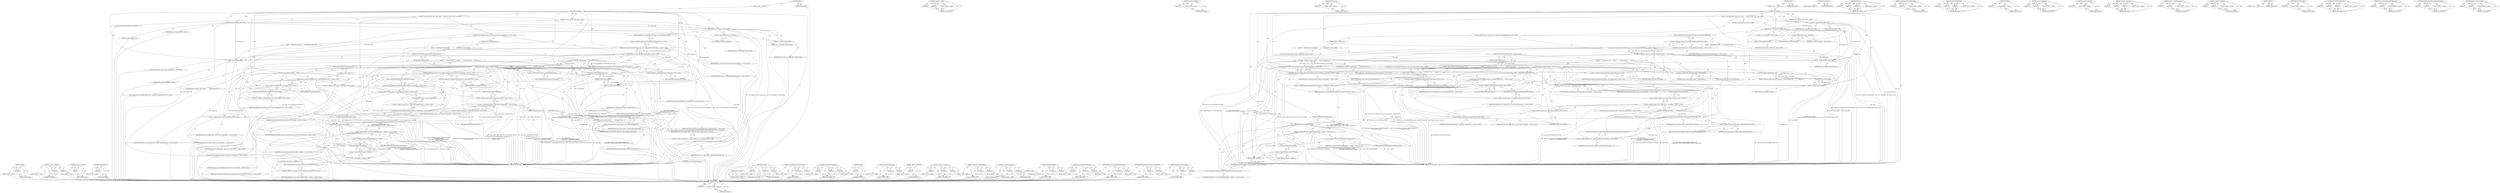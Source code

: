 digraph "ProfileSyncService.SyncEvent" {
vulnerable_228 [label=<(METHOD,GetPath)>];
vulnerable_229 [label=<(PARAM,p1)>];
vulnerable_230 [label=<(BLOCK,&lt;empty&gt;,&lt;empty&gt;)>];
vulnerable_231 [label=<(METHOD_RETURN,ANY)>];
vulnerable_208 [label=<(METHOD,&lt;operator&gt;.shiftLeft)>];
vulnerable_209 [label=<(PARAM,p1)>];
vulnerable_210 [label=<(PARAM,p2)>];
vulnerable_211 [label=<(BLOCK,&lt;empty&gt;,&lt;empty&gt;)>];
vulnerable_212 [label=<(METHOD_RETURN,ANY)>];
vulnerable_161 [label=<(METHOD,&lt;operator&gt;.logicalNot)>];
vulnerable_162 [label=<(PARAM,p1)>];
vulnerable_163 [label=<(BLOCK,&lt;empty&gt;,&lt;empty&gt;)>];
vulnerable_164 [label=<(METHOD_RETURN,ANY)>];
vulnerable_184 [label=<(METHOD,IsAuthenticated)>];
vulnerable_185 [label=<(PARAM,p1)>];
vulnerable_186 [label=<(BLOCK,&lt;empty&gt;,&lt;empty&gt;)>];
vulnerable_187 [label=<(METHOD_RETURN,ANY)>];
vulnerable_6 [label=<(METHOD,&lt;global&gt;)<SUB>1</SUB>>];
vulnerable_7 [label=<(BLOCK,&lt;empty&gt;,&lt;empty&gt;)<SUB>1</SUB>>];
vulnerable_8 [label=<(METHOD,HandleSignout)<SUB>1</SUB>>];
vulnerable_9 [label="<(PARAM,const base::ListValue* args)<SUB>1</SUB>>"];
vulnerable_10 [label=<(BLOCK,{
  bool delete_profile = false;
  args-&gt;GetBoo...,{
  bool delete_profile = false;
  args-&gt;GetBoo...)<SUB>1</SUB>>];
vulnerable_11 [label="<(LOCAL,bool delete_profile: bool)<SUB>2</SUB>>"];
vulnerable_12 [label=<(&lt;operator&gt;.assignment,delete_profile = false)<SUB>2</SUB>>];
vulnerable_13 [label=<(IDENTIFIER,delete_profile,delete_profile = false)<SUB>2</SUB>>];
vulnerable_14 [label=<(LITERAL,false,delete_profile = false)<SUB>2</SUB>>];
vulnerable_15 [label=<(GetBoolean,args-&gt;GetBoolean(0, &amp;delete_profile))<SUB>3</SUB>>];
vulnerable_16 [label=<(&lt;operator&gt;.indirectFieldAccess,args-&gt;GetBoolean)<SUB>3</SUB>>];
vulnerable_17 [label=<(IDENTIFIER,args,args-&gt;GetBoolean(0, &amp;delete_profile))<SUB>3</SUB>>];
vulnerable_18 [label=<(FIELD_IDENTIFIER,GetBoolean,GetBoolean)<SUB>3</SUB>>];
vulnerable_19 [label=<(LITERAL,0,args-&gt;GetBoolean(0, &amp;delete_profile))<SUB>3</SUB>>];
vulnerable_20 [label=<(&lt;operator&gt;.addressOf,&amp;delete_profile)<SUB>3</SUB>>];
vulnerable_21 [label=<(IDENTIFIER,delete_profile,args-&gt;GetBoolean(0, &amp;delete_profile))<SUB>3</SUB>>];
vulnerable_22 [label="<(CONTROL_STRUCTURE,IF,if (!signin_util::IsUserSignoutAllowedForProfile(profile_)))<SUB>5</SUB>>"];
vulnerable_23 [label="<(&lt;operator&gt;.logicalNot,!signin_util::IsUserSignoutAllowedForProfile(pr...)<SUB>5</SUB>>"];
vulnerable_24 [label="<(signin_util.IsUserSignoutAllowedForProfile,signin_util::IsUserSignoutAllowedForProfile(pro...)<SUB>5</SUB>>"];
vulnerable_25 [label="<(&lt;operator&gt;.fieldAccess,signin_util::IsUserSignoutAllowedForProfile)<SUB>5</SUB>>"];
vulnerable_26 [label="<(IDENTIFIER,signin_util,signin_util::IsUserSignoutAllowedForProfile(pro...)<SUB>5</SUB>>"];
vulnerable_27 [label=<(FIELD_IDENTIFIER,IsUserSignoutAllowedForProfile,IsUserSignoutAllowedForProfile)<SUB>5</SUB>>];
vulnerable_28 [label="<(IDENTIFIER,profile_,signin_util::IsUserSignoutAllowedForProfile(pro...)<SUB>5</SUB>>"];
vulnerable_29 [label=<(BLOCK,{
    DCHECK(delete_profile);
  },{
    DCHECK(delete_profile);
  })<SUB>5</SUB>>];
vulnerable_30 [label=<(DCHECK,DCHECK(delete_profile))<SUB>6</SUB>>];
vulnerable_31 [label=<(IDENTIFIER,delete_profile,DCHECK(delete_profile))<SUB>6</SUB>>];
vulnerable_32 [label=<(CONTROL_STRUCTURE,ELSE,else)<SUB>7</SUB>>];
vulnerable_33 [label=<(BLOCK,{
    SigninManager* signin_manager =
        S...,{
    SigninManager* signin_manager =
        S...)<SUB>7</SUB>>];
vulnerable_34 [label="<(LOCAL,SigninManager* signin_manager: SigninManager*)<SUB>8</SUB>>"];
vulnerable_35 [label=<(&lt;operator&gt;.assignment,* signin_manager =
        SigninManagerFactory...)<SUB>8</SUB>>];
vulnerable_36 [label=<(IDENTIFIER,signin_manager,* signin_manager =
        SigninManagerFactory...)<SUB>8</SUB>>];
vulnerable_37 [label="<(SigninManagerFactory.GetForProfile,SigninManagerFactory::GetForProfile(profile_))<SUB>9</SUB>>"];
vulnerable_38 [label="<(&lt;operator&gt;.fieldAccess,SigninManagerFactory::GetForProfile)<SUB>9</SUB>>"];
vulnerable_39 [label="<(IDENTIFIER,SigninManagerFactory,SigninManagerFactory::GetForProfile(profile_))<SUB>9</SUB>>"];
vulnerable_40 [label=<(FIELD_IDENTIFIER,GetForProfile,GetForProfile)<SUB>9</SUB>>];
vulnerable_41 [label="<(IDENTIFIER,profile_,SigninManagerFactory::GetForProfile(profile_))<SUB>9</SUB>>"];
vulnerable_42 [label=<(CONTROL_STRUCTURE,IF,if (signin_manager-&gt;IsAuthenticated()))<SUB>10</SUB>>];
vulnerable_43 [label=<(IsAuthenticated,signin_manager-&gt;IsAuthenticated())<SUB>10</SUB>>];
vulnerable_44 [label=<(&lt;operator&gt;.indirectFieldAccess,signin_manager-&gt;IsAuthenticated)<SUB>10</SUB>>];
vulnerable_45 [label=<(IDENTIFIER,signin_manager,signin_manager-&gt;IsAuthenticated())<SUB>10</SUB>>];
vulnerable_46 [label=<(FIELD_IDENTIFIER,IsAuthenticated,IsAuthenticated)<SUB>10</SUB>>];
vulnerable_47 [label=<(BLOCK,{
      if (GetSyncService())
        ProfileSy...,{
      if (GetSyncService())
        ProfileSy...)<SUB>10</SUB>>];
vulnerable_48 [label=<(CONTROL_STRUCTURE,IF,if (GetSyncService()))<SUB>11</SUB>>];
vulnerable_49 [label=<(GetSyncService,GetSyncService())<SUB>11</SUB>>];
vulnerable_50 [label=<(BLOCK,&lt;empty&gt;,&lt;empty&gt;)<SUB>12</SUB>>];
vulnerable_51 [label="<(ProfileSyncService.SyncEvent,ProfileSyncService::SyncEvent(ProfileSyncServic...)<SUB>12</SUB>>"];
vulnerable_52 [label="<(&lt;operator&gt;.fieldAccess,ProfileSyncService::SyncEvent)<SUB>12</SUB>>"];
vulnerable_53 [label="<(IDENTIFIER,ProfileSyncService,ProfileSyncService::SyncEvent(ProfileSyncServic...)<SUB>12</SUB>>"];
vulnerable_54 [label=<(FIELD_IDENTIFIER,SyncEvent,SyncEvent)<SUB>12</SUB>>];
vulnerable_55 [label="<(&lt;operator&gt;.fieldAccess,ProfileSyncService::STOP_FROM_OPTIONS)<SUB>12</SUB>>"];
vulnerable_56 [label="<(IDENTIFIER,ProfileSyncService,ProfileSyncService::SyncEvent(ProfileSyncServic...)<SUB>12</SUB>>"];
vulnerable_57 [label=<(FIELD_IDENTIFIER,STOP_FROM_OPTIONS,STOP_FROM_OPTIONS)<SUB>12</SUB>>];
vulnerable_58 [label="<(LOCAL,signin_metrics.SignoutDelete delete_metric: signin_metrics.SignoutDelete)<SUB>14</SUB>>"];
vulnerable_59 [label=<(&lt;operator&gt;.assignment,delete_metric =
          delete_profile ? sign...)<SUB>14</SUB>>];
vulnerable_60 [label=<(IDENTIFIER,delete_metric,delete_metric =
          delete_profile ? sign...)<SUB>14</SUB>>];
vulnerable_61 [label="<(&lt;operator&gt;.conditional,delete_profile ? signin_metrics::SignoutDelete:...)<SUB>15</SUB>>"];
vulnerable_62 [label="<(IDENTIFIER,delete_profile,delete_profile ? signin_metrics::SignoutDelete:...)<SUB>15</SUB>>"];
vulnerable_63 [label="<(&lt;operator&gt;.fieldAccess,signin_metrics::SignoutDelete::DELETED)<SUB>15</SUB>>"];
vulnerable_64 [label="<(&lt;operator&gt;.fieldAccess,signin_metrics::SignoutDelete)<SUB>15</SUB>>"];
vulnerable_65 [label="<(IDENTIFIER,signin_metrics,delete_profile ? signin_metrics::SignoutDelete:...)<SUB>15</SUB>>"];
vulnerable_66 [label="<(IDENTIFIER,SignoutDelete,delete_profile ? signin_metrics::SignoutDelete:...)<SUB>15</SUB>>"];
vulnerable_67 [label=<(FIELD_IDENTIFIER,DELETED,DELETED)<SUB>15</SUB>>];
vulnerable_68 [label="<(&lt;operator&gt;.fieldAccess,signin_metrics::SignoutDelete::KEEPING)<SUB>16</SUB>>"];
vulnerable_69 [label="<(&lt;operator&gt;.fieldAccess,signin_metrics::SignoutDelete)<SUB>16</SUB>>"];
vulnerable_70 [label="<(IDENTIFIER,signin_metrics,delete_profile ? signin_metrics::SignoutDelete:...)<SUB>16</SUB>>"];
vulnerable_71 [label="<(IDENTIFIER,SignoutDelete,delete_profile ? signin_metrics::SignoutDelete:...)<SUB>16</SUB>>"];
vulnerable_72 [label=<(FIELD_IDENTIFIER,KEEPING,KEEPING)<SUB>16</SUB>>];
vulnerable_73 [label=<(SignOutAndRemoveAllAccounts,signin_manager-&gt;SignOutAndRemoveAllAccounts(
  ...)<SUB>17</SUB>>];
vulnerable_74 [label=<(&lt;operator&gt;.indirectFieldAccess,signin_manager-&gt;SignOutAndRemoveAllAccounts)<SUB>17</SUB>>];
vulnerable_75 [label=<(IDENTIFIER,signin_manager,signin_manager-&gt;SignOutAndRemoveAllAccounts(
  ...)<SUB>17</SUB>>];
vulnerable_76 [label=<(FIELD_IDENTIFIER,SignOutAndRemoveAllAccounts,SignOutAndRemoveAllAccounts)<SUB>17</SUB>>];
vulnerable_77 [label="<(&lt;operator&gt;.fieldAccess,signin_metrics::USER_CLICKED_SIGNOUT_SETTINGS)<SUB>18</SUB>>"];
vulnerable_78 [label=<(IDENTIFIER,signin_metrics,signin_manager-&gt;SignOutAndRemoveAllAccounts(
  ...)<SUB>18</SUB>>];
vulnerable_79 [label=<(FIELD_IDENTIFIER,USER_CLICKED_SIGNOUT_SETTINGS,USER_CLICKED_SIGNOUT_SETTINGS)<SUB>18</SUB>>];
vulnerable_80 [label=<(IDENTIFIER,delete_metric,signin_manager-&gt;SignOutAndRemoveAllAccounts(
  ...)<SUB>18</SUB>>];
vulnerable_81 [label=<(CONTROL_STRUCTURE,ELSE,else)<SUB>19</SUB>>];
vulnerable_82 [label=<(BLOCK,{
       DCHECK(!delete_profile)
           &lt;&lt; ...,{
       DCHECK(!delete_profile)
           &lt;&lt; ...)<SUB>19</SUB>>];
vulnerable_83 [label=<(&lt;operator&gt;.shiftLeft,DCHECK(!delete_profile)
           &lt;&lt; &quot;Deleting...)<SUB>20</SUB>>];
vulnerable_84 [label=<(DCHECK,DCHECK(!delete_profile))<SUB>20</SUB>>];
vulnerable_85 [label=<(&lt;operator&gt;.logicalNot,!delete_profile)<SUB>20</SUB>>];
vulnerable_86 [label=<(IDENTIFIER,delete_profile,!delete_profile)<SUB>20</SUB>>];
vulnerable_87 [label=<(LITERAL,&quot;Deleting the profile should only be offered th...,DCHECK(!delete_profile)
           &lt;&lt; &quot;Deleting...)<SUB>21</SUB>>];
vulnerable_88 [label="<(RevokeAllCredentials,ProfileOAuth2TokenServiceFactory::GetForProfile...)<SUB>22</SUB>>"];
vulnerable_89 [label="<(&lt;operator&gt;.indirectFieldAccess,ProfileOAuth2TokenServiceFactory::GetForProfile...)<SUB>22</SUB>>"];
vulnerable_90 [label="<(ProfileOAuth2TokenServiceFactory.GetForProfile,ProfileOAuth2TokenServiceFactory::GetForProfile...)<SUB>22</SUB>>"];
vulnerable_91 [label="<(&lt;operator&gt;.fieldAccess,ProfileOAuth2TokenServiceFactory::GetForProfile)<SUB>22</SUB>>"];
vulnerable_92 [label="<(IDENTIFIER,ProfileOAuth2TokenServiceFactory,ProfileOAuth2TokenServiceFactory::GetForProfile...)<SUB>22</SUB>>"];
vulnerable_93 [label=<(FIELD_IDENTIFIER,GetForProfile,GetForProfile)<SUB>22</SUB>>];
vulnerable_94 [label="<(IDENTIFIER,profile_,ProfileOAuth2TokenServiceFactory::GetForProfile...)<SUB>22</SUB>>"];
vulnerable_95 [label=<(FIELD_IDENTIFIER,RevokeAllCredentials,RevokeAllCredentials)<SUB>22</SUB>>];
vulnerable_96 [label=<(CONTROL_STRUCTURE,IF,if (delete_profile))<SUB>27</SUB>>];
vulnerable_97 [label=<(IDENTIFIER,delete_profile,if (delete_profile))<SUB>27</SUB>>];
vulnerable_98 [label="<(BLOCK,{
    webui::DeleteProfileAtPath(profile_-&gt;GetP...,{
    webui::DeleteProfileAtPath(profile_-&gt;GetP...)<SUB>27</SUB>>"];
vulnerable_99 [label="<(webui.DeleteProfileAtPath,webui::DeleteProfileAtPath(profile_-&gt;GetPath(),...)<SUB>28</SUB>>"];
vulnerable_100 [label="<(&lt;operator&gt;.fieldAccess,webui::DeleteProfileAtPath)<SUB>28</SUB>>"];
vulnerable_101 [label="<(IDENTIFIER,webui,webui::DeleteProfileAtPath(profile_-&gt;GetPath(),...)<SUB>28</SUB>>"];
vulnerable_102 [label=<(FIELD_IDENTIFIER,DeleteProfileAtPath,DeleteProfileAtPath)<SUB>28</SUB>>];
vulnerable_103 [label=<(GetPath,profile_-&gt;GetPath())<SUB>28</SUB>>];
vulnerable_104 [label=<(&lt;operator&gt;.indirectFieldAccess,profile_-&gt;GetPath)<SUB>28</SUB>>];
vulnerable_105 [label=<(IDENTIFIER,profile_,profile_-&gt;GetPath())<SUB>28</SUB>>];
vulnerable_106 [label=<(FIELD_IDENTIFIER,GetPath,GetPath)<SUB>28</SUB>>];
vulnerable_107 [label="<(&lt;operator&gt;.fieldAccess,ProfileMetrics::DELETE_PROFILE_SETTINGS)<SUB>29</SUB>>"];
vulnerable_108 [label="<(IDENTIFIER,ProfileMetrics,webui::DeleteProfileAtPath(profile_-&gt;GetPath(),...)<SUB>29</SUB>>"];
vulnerable_109 [label=<(FIELD_IDENTIFIER,DELETE_PROFILE_SETTINGS,DELETE_PROFILE_SETTINGS)<SUB>29</SUB>>];
vulnerable_110 [label=<(METHOD_RETURN,void)<SUB>1</SUB>>];
vulnerable_112 [label=<(METHOD_RETURN,ANY)<SUB>1</SUB>>];
vulnerable_188 [label=<(METHOD,GetSyncService)>];
vulnerable_189 [label=<(BLOCK,&lt;empty&gt;,&lt;empty&gt;)>];
vulnerable_190 [label=<(METHOD_RETURN,ANY)>];
vulnerable_146 [label=<(METHOD,GetBoolean)>];
vulnerable_147 [label=<(PARAM,p1)>];
vulnerable_148 [label=<(PARAM,p2)>];
vulnerable_149 [label=<(PARAM,p3)>];
vulnerable_150 [label=<(BLOCK,&lt;empty&gt;,&lt;empty&gt;)>];
vulnerable_151 [label=<(METHOD_RETURN,ANY)>];
vulnerable_179 [label=<(METHOD,SigninManagerFactory.GetForProfile)>];
vulnerable_180 [label=<(PARAM,p1)>];
vulnerable_181 [label=<(PARAM,p2)>];
vulnerable_182 [label=<(BLOCK,&lt;empty&gt;,&lt;empty&gt;)>];
vulnerable_183 [label=<(METHOD_RETURN,ANY)>];
vulnerable_222 [label=<(METHOD,webui.DeleteProfileAtPath)>];
vulnerable_223 [label=<(PARAM,p1)>];
vulnerable_224 [label=<(PARAM,p2)>];
vulnerable_225 [label=<(PARAM,p3)>];
vulnerable_226 [label=<(BLOCK,&lt;empty&gt;,&lt;empty&gt;)>];
vulnerable_227 [label=<(METHOD_RETURN,ANY)>];
vulnerable_175 [label=<(METHOD,DCHECK)>];
vulnerable_176 [label=<(PARAM,p1)>];
vulnerable_177 [label=<(BLOCK,&lt;empty&gt;,&lt;empty&gt;)>];
vulnerable_178 [label=<(METHOD_RETURN,ANY)>];
vulnerable_170 [label=<(METHOD,&lt;operator&gt;.fieldAccess)>];
vulnerable_171 [label=<(PARAM,p1)>];
vulnerable_172 [label=<(PARAM,p2)>];
vulnerable_173 [label=<(BLOCK,&lt;empty&gt;,&lt;empty&gt;)>];
vulnerable_174 [label=<(METHOD_RETURN,ANY)>];
vulnerable_157 [label=<(METHOD,&lt;operator&gt;.addressOf)>];
vulnerable_158 [label=<(PARAM,p1)>];
vulnerable_159 [label=<(BLOCK,&lt;empty&gt;,&lt;empty&gt;)>];
vulnerable_160 [label=<(METHOD_RETURN,ANY)>];
vulnerable_196 [label=<(METHOD,&lt;operator&gt;.conditional)>];
vulnerable_197 [label=<(PARAM,p1)>];
vulnerable_198 [label=<(PARAM,p2)>];
vulnerable_199 [label=<(PARAM,p3)>];
vulnerable_200 [label=<(BLOCK,&lt;empty&gt;,&lt;empty&gt;)>];
vulnerable_201 [label=<(METHOD_RETURN,ANY)>];
vulnerable_152 [label=<(METHOD,&lt;operator&gt;.indirectFieldAccess)>];
vulnerable_153 [label=<(PARAM,p1)>];
vulnerable_154 [label=<(PARAM,p2)>];
vulnerable_155 [label=<(BLOCK,&lt;empty&gt;,&lt;empty&gt;)>];
vulnerable_156 [label=<(METHOD_RETURN,ANY)>];
vulnerable_141 [label=<(METHOD,&lt;operator&gt;.assignment)>];
vulnerable_142 [label=<(PARAM,p1)>];
vulnerable_143 [label=<(PARAM,p2)>];
vulnerable_144 [label=<(BLOCK,&lt;empty&gt;,&lt;empty&gt;)>];
vulnerable_145 [label=<(METHOD_RETURN,ANY)>];
vulnerable_135 [label=<(METHOD,&lt;global&gt;)<SUB>1</SUB>>];
vulnerable_136 [label=<(BLOCK,&lt;empty&gt;,&lt;empty&gt;)>];
vulnerable_137 [label=<(METHOD_RETURN,ANY)>];
vulnerable_213 [label=<(METHOD,RevokeAllCredentials)>];
vulnerable_214 [label=<(PARAM,p1)>];
vulnerable_215 [label=<(BLOCK,&lt;empty&gt;,&lt;empty&gt;)>];
vulnerable_216 [label=<(METHOD_RETURN,ANY)>];
vulnerable_202 [label=<(METHOD,SignOutAndRemoveAllAccounts)>];
vulnerable_203 [label=<(PARAM,p1)>];
vulnerable_204 [label=<(PARAM,p2)>];
vulnerable_205 [label=<(PARAM,p3)>];
vulnerable_206 [label=<(BLOCK,&lt;empty&gt;,&lt;empty&gt;)>];
vulnerable_207 [label=<(METHOD_RETURN,ANY)>];
vulnerable_165 [label=<(METHOD,signin_util.IsUserSignoutAllowedForProfile)>];
vulnerable_166 [label=<(PARAM,p1)>];
vulnerable_167 [label=<(PARAM,p2)>];
vulnerable_168 [label=<(BLOCK,&lt;empty&gt;,&lt;empty&gt;)>];
vulnerable_169 [label=<(METHOD_RETURN,ANY)>];
vulnerable_217 [label=<(METHOD,ProfileOAuth2TokenServiceFactory.GetForProfile)>];
vulnerable_218 [label=<(PARAM,p1)>];
vulnerable_219 [label=<(PARAM,p2)>];
vulnerable_220 [label=<(BLOCK,&lt;empty&gt;,&lt;empty&gt;)>];
vulnerable_221 [label=<(METHOD_RETURN,ANY)>];
vulnerable_191 [label=<(METHOD,ProfileSyncService.SyncEvent)>];
vulnerable_192 [label=<(PARAM,p1)>];
vulnerable_193 [label=<(PARAM,p2)>];
vulnerable_194 [label=<(BLOCK,&lt;empty&gt;,&lt;empty&gt;)>];
vulnerable_195 [label=<(METHOD_RETURN,ANY)>];
fixed_236 [label=<(METHOD,GetPath)>];
fixed_237 [label=<(PARAM,p1)>];
fixed_238 [label=<(BLOCK,&lt;empty&gt;,&lt;empty&gt;)>];
fixed_239 [label=<(METHOD_RETURN,ANY)>];
fixed_215 [label=<(METHOD,&lt;operator&gt;.shiftLeft)>];
fixed_216 [label=<(PARAM,p1)>];
fixed_217 [label=<(PARAM,p2)>];
fixed_218 [label=<(BLOCK,&lt;empty&gt;,&lt;empty&gt;)>];
fixed_219 [label=<(METHOD_RETURN,ANY)>];
fixed_168 [label=<(METHOD,&lt;operator&gt;.logicalNot)>];
fixed_169 [label=<(PARAM,p1)>];
fixed_170 [label=<(BLOCK,&lt;empty&gt;,&lt;empty&gt;)>];
fixed_171 [label=<(METHOD_RETURN,ANY)>];
fixed_191 [label=<(METHOD,IsAuthenticated)>];
fixed_192 [label=<(PARAM,p1)>];
fixed_193 [label=<(BLOCK,&lt;empty&gt;,&lt;empty&gt;)>];
fixed_194 [label=<(METHOD_RETURN,ANY)>];
fixed_6 [label=<(METHOD,&lt;global&gt;)<SUB>1</SUB>>];
fixed_7 [label=<(BLOCK,&lt;empty&gt;,&lt;empty&gt;)<SUB>1</SUB>>];
fixed_8 [label=<(METHOD,HandleSignout)<SUB>1</SUB>>];
fixed_9 [label="<(PARAM,const base::ListValue* args)<SUB>1</SUB>>"];
fixed_10 [label=<(BLOCK,{
  bool delete_profile = false;
  args-&gt;GetBoo...,{
  bool delete_profile = false;
  args-&gt;GetBoo...)<SUB>1</SUB>>];
fixed_11 [label="<(LOCAL,bool delete_profile: bool)<SUB>2</SUB>>"];
fixed_12 [label=<(&lt;operator&gt;.assignment,delete_profile = false)<SUB>2</SUB>>];
fixed_13 [label=<(IDENTIFIER,delete_profile,delete_profile = false)<SUB>2</SUB>>];
fixed_14 [label=<(LITERAL,false,delete_profile = false)<SUB>2</SUB>>];
fixed_15 [label=<(GetBoolean,args-&gt;GetBoolean(0, &amp;delete_profile))<SUB>3</SUB>>];
fixed_16 [label=<(&lt;operator&gt;.indirectFieldAccess,args-&gt;GetBoolean)<SUB>3</SUB>>];
fixed_17 [label=<(IDENTIFIER,args,args-&gt;GetBoolean(0, &amp;delete_profile))<SUB>3</SUB>>];
fixed_18 [label=<(FIELD_IDENTIFIER,GetBoolean,GetBoolean)<SUB>3</SUB>>];
fixed_19 [label=<(LITERAL,0,args-&gt;GetBoolean(0, &amp;delete_profile))<SUB>3</SUB>>];
fixed_20 [label=<(&lt;operator&gt;.addressOf,&amp;delete_profile)<SUB>3</SUB>>];
fixed_21 [label=<(IDENTIFIER,delete_profile,args-&gt;GetBoolean(0, &amp;delete_profile))<SUB>3</SUB>>];
fixed_22 [label="<(CONTROL_STRUCTURE,IF,if (!signin_util::IsUserSignoutAllowedForProfile(profile_)))<SUB>5</SUB>>"];
fixed_23 [label="<(&lt;operator&gt;.logicalNot,!signin_util::IsUserSignoutAllowedForProfile(pr...)<SUB>5</SUB>>"];
fixed_24 [label="<(signin_util.IsUserSignoutAllowedForProfile,signin_util::IsUserSignoutAllowedForProfile(pro...)<SUB>5</SUB>>"];
fixed_25 [label="<(&lt;operator&gt;.fieldAccess,signin_util::IsUserSignoutAllowedForProfile)<SUB>5</SUB>>"];
fixed_26 [label="<(IDENTIFIER,signin_util,signin_util::IsUserSignoutAllowedForProfile(pro...)<SUB>5</SUB>>"];
fixed_27 [label=<(FIELD_IDENTIFIER,IsUserSignoutAllowedForProfile,IsUserSignoutAllowedForProfile)<SUB>5</SUB>>];
fixed_28 [label="<(IDENTIFIER,profile_,signin_util::IsUserSignoutAllowedForProfile(pro...)<SUB>5</SUB>>"];
fixed_29 [label=<(BLOCK,{
    DCHECK(delete_profile);
  },{
    DCHECK(delete_profile);
  })<SUB>5</SUB>>];
fixed_30 [label=<(DCHECK,DCHECK(delete_profile))<SUB>6</SUB>>];
fixed_31 [label=<(IDENTIFIER,delete_profile,DCHECK(delete_profile))<SUB>6</SUB>>];
fixed_32 [label=<(CONTROL_STRUCTURE,ELSE,else)<SUB>7</SUB>>];
fixed_33 [label=<(BLOCK,{
    SigninManager* signin_manager =
        S...,{
    SigninManager* signin_manager =
        S...)<SUB>7</SUB>>];
fixed_34 [label="<(LOCAL,SigninManager* signin_manager: SigninManager*)<SUB>8</SUB>>"];
fixed_35 [label=<(&lt;operator&gt;.assignment,* signin_manager =
        SigninManagerFactory...)<SUB>8</SUB>>];
fixed_36 [label=<(IDENTIFIER,signin_manager,* signin_manager =
        SigninManagerFactory...)<SUB>8</SUB>>];
fixed_37 [label="<(SigninManagerFactory.GetForProfile,SigninManagerFactory::GetForProfile(profile_))<SUB>9</SUB>>"];
fixed_38 [label="<(&lt;operator&gt;.fieldAccess,SigninManagerFactory::GetForProfile)<SUB>9</SUB>>"];
fixed_39 [label="<(IDENTIFIER,SigninManagerFactory,SigninManagerFactory::GetForProfile(profile_))<SUB>9</SUB>>"];
fixed_40 [label=<(FIELD_IDENTIFIER,GetForProfile,GetForProfile)<SUB>9</SUB>>];
fixed_41 [label="<(IDENTIFIER,profile_,SigninManagerFactory::GetForProfile(profile_))<SUB>9</SUB>>"];
fixed_42 [label=<(CONTROL_STRUCTURE,IF,if (signin_manager-&gt;IsAuthenticated()))<SUB>10</SUB>>];
fixed_43 [label=<(IsAuthenticated,signin_manager-&gt;IsAuthenticated())<SUB>10</SUB>>];
fixed_44 [label=<(&lt;operator&gt;.indirectFieldAccess,signin_manager-&gt;IsAuthenticated)<SUB>10</SUB>>];
fixed_45 [label=<(IDENTIFIER,signin_manager,signin_manager-&gt;IsAuthenticated())<SUB>10</SUB>>];
fixed_46 [label=<(FIELD_IDENTIFIER,IsAuthenticated,IsAuthenticated)<SUB>10</SUB>>];
fixed_47 [label=<(BLOCK,{
      if (GetSyncService())
        ProfileSy...,{
      if (GetSyncService())
        ProfileSy...)<SUB>10</SUB>>];
fixed_48 [label=<(CONTROL_STRUCTURE,IF,if (GetSyncService()))<SUB>11</SUB>>];
fixed_49 [label=<(GetSyncService,GetSyncService())<SUB>11</SUB>>];
fixed_50 [label=<(BLOCK,&lt;empty&gt;,&lt;empty&gt;)<SUB>12</SUB>>];
fixed_51 [label="<(ProfileSyncService.SyncEvent,ProfileSyncService::SyncEvent(ProfileSyncServic...)<SUB>12</SUB>>"];
fixed_52 [label="<(&lt;operator&gt;.fieldAccess,ProfileSyncService::SyncEvent)<SUB>12</SUB>>"];
fixed_53 [label="<(IDENTIFIER,ProfileSyncService,ProfileSyncService::SyncEvent(ProfileSyncServic...)<SUB>12</SUB>>"];
fixed_54 [label=<(FIELD_IDENTIFIER,SyncEvent,SyncEvent)<SUB>12</SUB>>];
fixed_55 [label="<(&lt;operator&gt;.fieldAccess,ProfileSyncService::STOP_FROM_OPTIONS)<SUB>12</SUB>>"];
fixed_56 [label="<(IDENTIFIER,ProfileSyncService,ProfileSyncService::SyncEvent(ProfileSyncServic...)<SUB>12</SUB>>"];
fixed_57 [label=<(FIELD_IDENTIFIER,STOP_FROM_OPTIONS,STOP_FROM_OPTIONS)<SUB>12</SUB>>];
fixed_58 [label="<(LOCAL,signin_metrics.SignoutDelete delete_metric: signin_metrics.SignoutDelete)<SUB>14</SUB>>"];
fixed_59 [label=<(&lt;operator&gt;.assignment,delete_metric =
          delete_profile ? sign...)<SUB>14</SUB>>];
fixed_60 [label=<(IDENTIFIER,delete_metric,delete_metric =
          delete_profile ? sign...)<SUB>14</SUB>>];
fixed_61 [label="<(&lt;operator&gt;.conditional,delete_profile ? signin_metrics::SignoutDelete:...)<SUB>15</SUB>>"];
fixed_62 [label="<(IDENTIFIER,delete_profile,delete_profile ? signin_metrics::SignoutDelete:...)<SUB>15</SUB>>"];
fixed_63 [label="<(&lt;operator&gt;.fieldAccess,signin_metrics::SignoutDelete::DELETED)<SUB>15</SUB>>"];
fixed_64 [label="<(&lt;operator&gt;.fieldAccess,signin_metrics::SignoutDelete)<SUB>15</SUB>>"];
fixed_65 [label="<(IDENTIFIER,signin_metrics,delete_profile ? signin_metrics::SignoutDelete:...)<SUB>15</SUB>>"];
fixed_66 [label="<(IDENTIFIER,SignoutDelete,delete_profile ? signin_metrics::SignoutDelete:...)<SUB>15</SUB>>"];
fixed_67 [label=<(FIELD_IDENTIFIER,DELETED,DELETED)<SUB>15</SUB>>];
fixed_68 [label="<(&lt;operator&gt;.fieldAccess,signin_metrics::SignoutDelete::KEEPING)<SUB>16</SUB>>"];
fixed_69 [label="<(&lt;operator&gt;.fieldAccess,signin_metrics::SignoutDelete)<SUB>16</SUB>>"];
fixed_70 [label="<(IDENTIFIER,signin_metrics,delete_profile ? signin_metrics::SignoutDelete:...)<SUB>16</SUB>>"];
fixed_71 [label="<(IDENTIFIER,SignoutDelete,delete_profile ? signin_metrics::SignoutDelete:...)<SUB>16</SUB>>"];
fixed_72 [label=<(FIELD_IDENTIFIER,KEEPING,KEEPING)<SUB>16</SUB>>];
fixed_73 [label=<(SignOutAndRemoveAllAccounts,signin_manager-&gt;SignOutAndRemoveAllAccounts(
  ...)<SUB>17</SUB>>];
fixed_74 [label=<(&lt;operator&gt;.indirectFieldAccess,signin_manager-&gt;SignOutAndRemoveAllAccounts)<SUB>17</SUB>>];
fixed_75 [label=<(IDENTIFIER,signin_manager,signin_manager-&gt;SignOutAndRemoveAllAccounts(
  ...)<SUB>17</SUB>>];
fixed_76 [label=<(FIELD_IDENTIFIER,SignOutAndRemoveAllAccounts,SignOutAndRemoveAllAccounts)<SUB>17</SUB>>];
fixed_77 [label="<(&lt;operator&gt;.fieldAccess,signin_metrics::USER_CLICKED_SIGNOUT_SETTINGS)<SUB>18</SUB>>"];
fixed_78 [label=<(IDENTIFIER,signin_metrics,signin_manager-&gt;SignOutAndRemoveAllAccounts(
  ...)<SUB>18</SUB>>];
fixed_79 [label=<(FIELD_IDENTIFIER,USER_CLICKED_SIGNOUT_SETTINGS,USER_CLICKED_SIGNOUT_SETTINGS)<SUB>18</SUB>>];
fixed_80 [label=<(IDENTIFIER,delete_metric,signin_manager-&gt;SignOutAndRemoveAllAccounts(
  ...)<SUB>18</SUB>>];
fixed_81 [label=<(CONTROL_STRUCTURE,ELSE,else)<SUB>19</SUB>>];
fixed_82 [label=<(BLOCK,{
       DCHECK(!delete_profile)
           &lt;&lt; ...,{
       DCHECK(!delete_profile)
           &lt;&lt; ...)<SUB>19</SUB>>];
fixed_83 [label=<(&lt;operator&gt;.shiftLeft,DCHECK(!delete_profile)
           &lt;&lt; &quot;Deleting...)<SUB>20</SUB>>];
fixed_84 [label=<(DCHECK,DCHECK(!delete_profile))<SUB>20</SUB>>];
fixed_85 [label=<(&lt;operator&gt;.logicalNot,!delete_profile)<SUB>20</SUB>>];
fixed_86 [label=<(IDENTIFIER,delete_profile,!delete_profile)<SUB>20</SUB>>];
fixed_87 [label=<(LITERAL,&quot;Deleting the profile should only be offered th...,DCHECK(!delete_profile)
           &lt;&lt; &quot;Deleting...)<SUB>21</SUB>>];
fixed_88 [label="<(RevokeAllCredentials,ProfileOAuth2TokenServiceFactory::GetForProfile...)<SUB>22</SUB>>"];
fixed_89 [label="<(&lt;operator&gt;.indirectFieldAccess,ProfileOAuth2TokenServiceFactory::GetForProfile...)<SUB>22</SUB>>"];
fixed_90 [label="<(ProfileOAuth2TokenServiceFactory.GetForProfile,ProfileOAuth2TokenServiceFactory::GetForProfile...)<SUB>22</SUB>>"];
fixed_91 [label="<(&lt;operator&gt;.fieldAccess,ProfileOAuth2TokenServiceFactory::GetForProfile)<SUB>22</SUB>>"];
fixed_92 [label="<(IDENTIFIER,ProfileOAuth2TokenServiceFactory,ProfileOAuth2TokenServiceFactory::GetForProfile...)<SUB>22</SUB>>"];
fixed_93 [label=<(FIELD_IDENTIFIER,GetForProfile,GetForProfile)<SUB>22</SUB>>];
fixed_94 [label="<(IDENTIFIER,profile_,ProfileOAuth2TokenServiceFactory::GetForProfile...)<SUB>22</SUB>>"];
fixed_95 [label=<(FIELD_IDENTIFIER,RevokeAllCredentials,RevokeAllCredentials)<SUB>22</SUB>>];
fixed_96 [label="<(&lt;operator&gt;.fieldAccess,signin_metrics::SourceForRefreshTokenOperation:...)<SUB>24</SUB>>"];
fixed_97 [label="<(&lt;operator&gt;.fieldAccess,signin_metrics::SourceForRefreshTokenOperation)<SUB>24</SUB>>"];
fixed_98 [label="<(IDENTIFIER,signin_metrics,ProfileOAuth2TokenServiceFactory::GetForProfile...)<SUB>24</SUB>>"];
fixed_99 [label="<(IDENTIFIER,SourceForRefreshTokenOperation,ProfileOAuth2TokenServiceFactory::GetForProfile...)<SUB>24</SUB>>"];
fixed_100 [label=<(FIELD_IDENTIFIER,kSettings_Signout,kSettings_Signout)<SUB>25</SUB>>];
fixed_101 [label=<(CONTROL_STRUCTURE,IF,if (delete_profile))<SUB>29</SUB>>];
fixed_102 [label=<(IDENTIFIER,delete_profile,if (delete_profile))<SUB>29</SUB>>];
fixed_103 [label="<(BLOCK,{
    webui::DeleteProfileAtPath(profile_-&gt;GetP...,{
    webui::DeleteProfileAtPath(profile_-&gt;GetP...)<SUB>29</SUB>>"];
fixed_104 [label="<(webui.DeleteProfileAtPath,webui::DeleteProfileAtPath(profile_-&gt;GetPath(),...)<SUB>30</SUB>>"];
fixed_105 [label="<(&lt;operator&gt;.fieldAccess,webui::DeleteProfileAtPath)<SUB>30</SUB>>"];
fixed_106 [label="<(IDENTIFIER,webui,webui::DeleteProfileAtPath(profile_-&gt;GetPath(),...)<SUB>30</SUB>>"];
fixed_107 [label=<(FIELD_IDENTIFIER,DeleteProfileAtPath,DeleteProfileAtPath)<SUB>30</SUB>>];
fixed_108 [label=<(GetPath,profile_-&gt;GetPath())<SUB>30</SUB>>];
fixed_109 [label=<(&lt;operator&gt;.indirectFieldAccess,profile_-&gt;GetPath)<SUB>30</SUB>>];
fixed_110 [label=<(IDENTIFIER,profile_,profile_-&gt;GetPath())<SUB>30</SUB>>];
fixed_111 [label=<(FIELD_IDENTIFIER,GetPath,GetPath)<SUB>30</SUB>>];
fixed_112 [label="<(&lt;operator&gt;.fieldAccess,ProfileMetrics::DELETE_PROFILE_SETTINGS)<SUB>31</SUB>>"];
fixed_113 [label="<(IDENTIFIER,ProfileMetrics,webui::DeleteProfileAtPath(profile_-&gt;GetPath(),...)<SUB>31</SUB>>"];
fixed_114 [label=<(FIELD_IDENTIFIER,DELETE_PROFILE_SETTINGS,DELETE_PROFILE_SETTINGS)<SUB>31</SUB>>];
fixed_115 [label=<(METHOD_RETURN,void)<SUB>1</SUB>>];
fixed_117 [label=<(METHOD_RETURN,ANY)<SUB>1</SUB>>];
fixed_195 [label=<(METHOD,GetSyncService)>];
fixed_196 [label=<(BLOCK,&lt;empty&gt;,&lt;empty&gt;)>];
fixed_197 [label=<(METHOD_RETURN,ANY)>];
fixed_153 [label=<(METHOD,GetBoolean)>];
fixed_154 [label=<(PARAM,p1)>];
fixed_155 [label=<(PARAM,p2)>];
fixed_156 [label=<(PARAM,p3)>];
fixed_157 [label=<(BLOCK,&lt;empty&gt;,&lt;empty&gt;)>];
fixed_158 [label=<(METHOD_RETURN,ANY)>];
fixed_186 [label=<(METHOD,SigninManagerFactory.GetForProfile)>];
fixed_187 [label=<(PARAM,p1)>];
fixed_188 [label=<(PARAM,p2)>];
fixed_189 [label=<(BLOCK,&lt;empty&gt;,&lt;empty&gt;)>];
fixed_190 [label=<(METHOD_RETURN,ANY)>];
fixed_230 [label=<(METHOD,webui.DeleteProfileAtPath)>];
fixed_231 [label=<(PARAM,p1)>];
fixed_232 [label=<(PARAM,p2)>];
fixed_233 [label=<(PARAM,p3)>];
fixed_234 [label=<(BLOCK,&lt;empty&gt;,&lt;empty&gt;)>];
fixed_235 [label=<(METHOD_RETURN,ANY)>];
fixed_182 [label=<(METHOD,DCHECK)>];
fixed_183 [label=<(PARAM,p1)>];
fixed_184 [label=<(BLOCK,&lt;empty&gt;,&lt;empty&gt;)>];
fixed_185 [label=<(METHOD_RETURN,ANY)>];
fixed_177 [label=<(METHOD,&lt;operator&gt;.fieldAccess)>];
fixed_178 [label=<(PARAM,p1)>];
fixed_179 [label=<(PARAM,p2)>];
fixed_180 [label=<(BLOCK,&lt;empty&gt;,&lt;empty&gt;)>];
fixed_181 [label=<(METHOD_RETURN,ANY)>];
fixed_164 [label=<(METHOD,&lt;operator&gt;.addressOf)>];
fixed_165 [label=<(PARAM,p1)>];
fixed_166 [label=<(BLOCK,&lt;empty&gt;,&lt;empty&gt;)>];
fixed_167 [label=<(METHOD_RETURN,ANY)>];
fixed_203 [label=<(METHOD,&lt;operator&gt;.conditional)>];
fixed_204 [label=<(PARAM,p1)>];
fixed_205 [label=<(PARAM,p2)>];
fixed_206 [label=<(PARAM,p3)>];
fixed_207 [label=<(BLOCK,&lt;empty&gt;,&lt;empty&gt;)>];
fixed_208 [label=<(METHOD_RETURN,ANY)>];
fixed_159 [label=<(METHOD,&lt;operator&gt;.indirectFieldAccess)>];
fixed_160 [label=<(PARAM,p1)>];
fixed_161 [label=<(PARAM,p2)>];
fixed_162 [label=<(BLOCK,&lt;empty&gt;,&lt;empty&gt;)>];
fixed_163 [label=<(METHOD_RETURN,ANY)>];
fixed_148 [label=<(METHOD,&lt;operator&gt;.assignment)>];
fixed_149 [label=<(PARAM,p1)>];
fixed_150 [label=<(PARAM,p2)>];
fixed_151 [label=<(BLOCK,&lt;empty&gt;,&lt;empty&gt;)>];
fixed_152 [label=<(METHOD_RETURN,ANY)>];
fixed_142 [label=<(METHOD,&lt;global&gt;)<SUB>1</SUB>>];
fixed_143 [label=<(BLOCK,&lt;empty&gt;,&lt;empty&gt;)>];
fixed_144 [label=<(METHOD_RETURN,ANY)>];
fixed_220 [label=<(METHOD,RevokeAllCredentials)>];
fixed_221 [label=<(PARAM,p1)>];
fixed_222 [label=<(PARAM,p2)>];
fixed_223 [label=<(BLOCK,&lt;empty&gt;,&lt;empty&gt;)>];
fixed_224 [label=<(METHOD_RETURN,ANY)>];
fixed_209 [label=<(METHOD,SignOutAndRemoveAllAccounts)>];
fixed_210 [label=<(PARAM,p1)>];
fixed_211 [label=<(PARAM,p2)>];
fixed_212 [label=<(PARAM,p3)>];
fixed_213 [label=<(BLOCK,&lt;empty&gt;,&lt;empty&gt;)>];
fixed_214 [label=<(METHOD_RETURN,ANY)>];
fixed_172 [label=<(METHOD,signin_util.IsUserSignoutAllowedForProfile)>];
fixed_173 [label=<(PARAM,p1)>];
fixed_174 [label=<(PARAM,p2)>];
fixed_175 [label=<(BLOCK,&lt;empty&gt;,&lt;empty&gt;)>];
fixed_176 [label=<(METHOD_RETURN,ANY)>];
fixed_225 [label=<(METHOD,ProfileOAuth2TokenServiceFactory.GetForProfile)>];
fixed_226 [label=<(PARAM,p1)>];
fixed_227 [label=<(PARAM,p2)>];
fixed_228 [label=<(BLOCK,&lt;empty&gt;,&lt;empty&gt;)>];
fixed_229 [label=<(METHOD_RETURN,ANY)>];
fixed_198 [label=<(METHOD,ProfileSyncService.SyncEvent)>];
fixed_199 [label=<(PARAM,p1)>];
fixed_200 [label=<(PARAM,p2)>];
fixed_201 [label=<(BLOCK,&lt;empty&gt;,&lt;empty&gt;)>];
fixed_202 [label=<(METHOD_RETURN,ANY)>];
vulnerable_228 -> vulnerable_229  [key=0, label="AST: "];
vulnerable_228 -> vulnerable_229  [key=1, label="DDG: "];
vulnerable_228 -> vulnerable_230  [key=0, label="AST: "];
vulnerable_228 -> vulnerable_231  [key=0, label="AST: "];
vulnerable_228 -> vulnerable_231  [key=1, label="CFG: "];
vulnerable_229 -> vulnerable_231  [key=0, label="DDG: p1"];
vulnerable_208 -> vulnerable_209  [key=0, label="AST: "];
vulnerable_208 -> vulnerable_209  [key=1, label="DDG: "];
vulnerable_208 -> vulnerable_211  [key=0, label="AST: "];
vulnerable_208 -> vulnerable_210  [key=0, label="AST: "];
vulnerable_208 -> vulnerable_210  [key=1, label="DDG: "];
vulnerable_208 -> vulnerable_212  [key=0, label="AST: "];
vulnerable_208 -> vulnerable_212  [key=1, label="CFG: "];
vulnerable_209 -> vulnerable_212  [key=0, label="DDG: p1"];
vulnerable_210 -> vulnerable_212  [key=0, label="DDG: p2"];
vulnerable_161 -> vulnerable_162  [key=0, label="AST: "];
vulnerable_161 -> vulnerable_162  [key=1, label="DDG: "];
vulnerable_161 -> vulnerable_163  [key=0, label="AST: "];
vulnerable_161 -> vulnerable_164  [key=0, label="AST: "];
vulnerable_161 -> vulnerable_164  [key=1, label="CFG: "];
vulnerable_162 -> vulnerable_164  [key=0, label="DDG: p1"];
vulnerable_184 -> vulnerable_185  [key=0, label="AST: "];
vulnerable_184 -> vulnerable_185  [key=1, label="DDG: "];
vulnerable_184 -> vulnerable_186  [key=0, label="AST: "];
vulnerable_184 -> vulnerable_187  [key=0, label="AST: "];
vulnerable_184 -> vulnerable_187  [key=1, label="CFG: "];
vulnerable_185 -> vulnerable_187  [key=0, label="DDG: p1"];
vulnerable_6 -> vulnerable_7  [key=0, label="AST: "];
vulnerable_6 -> vulnerable_112  [key=0, label="AST: "];
vulnerable_6 -> vulnerable_112  [key=1, label="CFG: "];
vulnerable_7 -> vulnerable_8  [key=0, label="AST: "];
vulnerable_8 -> vulnerable_9  [key=0, label="AST: "];
vulnerable_8 -> vulnerable_9  [key=1, label="DDG: "];
vulnerable_8 -> vulnerable_10  [key=0, label="AST: "];
vulnerable_8 -> vulnerable_110  [key=0, label="AST: "];
vulnerable_8 -> vulnerable_12  [key=0, label="CFG: "];
vulnerable_8 -> vulnerable_12  [key=1, label="DDG: "];
vulnerable_8 -> vulnerable_15  [key=0, label="DDG: "];
vulnerable_8 -> vulnerable_97  [key=0, label="DDG: "];
vulnerable_8 -> vulnerable_24  [key=0, label="DDG: "];
vulnerable_8 -> vulnerable_30  [key=0, label="DDG: "];
vulnerable_8 -> vulnerable_37  [key=0, label="DDG: "];
vulnerable_8 -> vulnerable_49  [key=0, label="DDG: "];
vulnerable_8 -> vulnerable_73  [key=0, label="DDG: "];
vulnerable_8 -> vulnerable_83  [key=0, label="DDG: "];
vulnerable_8 -> vulnerable_85  [key=0, label="DDG: "];
vulnerable_8 -> vulnerable_90  [key=0, label="DDG: "];
vulnerable_9 -> vulnerable_110  [key=0, label="DDG: args"];
vulnerable_9 -> vulnerable_15  [key=0, label="DDG: args"];
vulnerable_10 -> vulnerable_11  [key=0, label="AST: "];
vulnerable_10 -> vulnerable_12  [key=0, label="AST: "];
vulnerable_10 -> vulnerable_15  [key=0, label="AST: "];
vulnerable_10 -> vulnerable_22  [key=0, label="AST: "];
vulnerable_10 -> vulnerable_96  [key=0, label="AST: "];
vulnerable_12 -> vulnerable_13  [key=0, label="AST: "];
vulnerable_12 -> vulnerable_14  [key=0, label="AST: "];
vulnerable_12 -> vulnerable_18  [key=0, label="CFG: "];
vulnerable_12 -> vulnerable_110  [key=0, label="DDG: delete_profile = false"];
vulnerable_12 -> vulnerable_15  [key=0, label="DDG: delete_profile"];
vulnerable_12 -> vulnerable_30  [key=0, label="DDG: delete_profile"];
vulnerable_12 -> vulnerable_85  [key=0, label="DDG: delete_profile"];
vulnerable_15 -> vulnerable_16  [key=0, label="AST: "];
vulnerable_15 -> vulnerable_19  [key=0, label="AST: "];
vulnerable_15 -> vulnerable_20  [key=0, label="AST: "];
vulnerable_15 -> vulnerable_27  [key=0, label="CFG: "];
vulnerable_15 -> vulnerable_110  [key=0, label="DDG: args-&gt;GetBoolean"];
vulnerable_15 -> vulnerable_110  [key=1, label="DDG: &amp;delete_profile"];
vulnerable_15 -> vulnerable_110  [key=2, label="DDG: args-&gt;GetBoolean(0, &amp;delete_profile)"];
vulnerable_15 -> vulnerable_30  [key=0, label="DDG: &amp;delete_profile"];
vulnerable_15 -> vulnerable_85  [key=0, label="DDG: &amp;delete_profile"];
vulnerable_16 -> vulnerable_17  [key=0, label="AST: "];
vulnerable_16 -> vulnerable_18  [key=0, label="AST: "];
vulnerable_16 -> vulnerable_20  [key=0, label="CFG: "];
vulnerable_18 -> vulnerable_16  [key=0, label="CFG: "];
vulnerable_20 -> vulnerable_21  [key=0, label="AST: "];
vulnerable_20 -> vulnerable_15  [key=0, label="CFG: "];
vulnerable_22 -> vulnerable_23  [key=0, label="AST: "];
vulnerable_22 -> vulnerable_29  [key=0, label="AST: "];
vulnerable_22 -> vulnerable_32  [key=0, label="AST: "];
vulnerable_23 -> vulnerable_24  [key=0, label="AST: "];
vulnerable_23 -> vulnerable_30  [key=0, label="CFG: "];
vulnerable_23 -> vulnerable_30  [key=1, label="CDG: "];
vulnerable_23 -> vulnerable_40  [key=0, label="CFG: "];
vulnerable_23 -> vulnerable_40  [key=1, label="CDG: "];
vulnerable_23 -> vulnerable_110  [key=0, label="DDG: signin_util::IsUserSignoutAllowedForProfile(profile_)"];
vulnerable_23 -> vulnerable_110  [key=1, label="DDG: !signin_util::IsUserSignoutAllowedForProfile(profile_)"];
vulnerable_23 -> vulnerable_37  [key=0, label="CDG: "];
vulnerable_23 -> vulnerable_46  [key=0, label="CDG: "];
vulnerable_23 -> vulnerable_38  [key=0, label="CDG: "];
vulnerable_23 -> vulnerable_44  [key=0, label="CDG: "];
vulnerable_23 -> vulnerable_35  [key=0, label="CDG: "];
vulnerable_23 -> vulnerable_43  [key=0, label="CDG: "];
vulnerable_24 -> vulnerable_25  [key=0, label="AST: "];
vulnerable_24 -> vulnerable_28  [key=0, label="AST: "];
vulnerable_24 -> vulnerable_23  [key=0, label="CFG: "];
vulnerable_24 -> vulnerable_23  [key=1, label="DDG: signin_util::IsUserSignoutAllowedForProfile"];
vulnerable_24 -> vulnerable_23  [key=2, label="DDG: profile_"];
vulnerable_24 -> vulnerable_110  [key=0, label="DDG: signin_util::IsUserSignoutAllowedForProfile"];
vulnerable_24 -> vulnerable_110  [key=1, label="DDG: profile_"];
vulnerable_24 -> vulnerable_103  [key=0, label="DDG: profile_"];
vulnerable_24 -> vulnerable_37  [key=0, label="DDG: profile_"];
vulnerable_25 -> vulnerable_26  [key=0, label="AST: "];
vulnerable_25 -> vulnerable_27  [key=0, label="AST: "];
vulnerable_25 -> vulnerable_24  [key=0, label="CFG: "];
vulnerable_27 -> vulnerable_25  [key=0, label="CFG: "];
vulnerable_29 -> vulnerable_30  [key=0, label="AST: "];
vulnerable_30 -> vulnerable_31  [key=0, label="AST: "];
vulnerable_30 -> vulnerable_97  [key=0, label="CFG: "];
vulnerable_30 -> vulnerable_110  [key=0, label="DDG: delete_profile"];
vulnerable_30 -> vulnerable_110  [key=1, label="DDG: DCHECK(delete_profile)"];
vulnerable_32 -> vulnerable_33  [key=0, label="AST: "];
vulnerable_33 -> vulnerable_34  [key=0, label="AST: "];
vulnerable_33 -> vulnerable_35  [key=0, label="AST: "];
vulnerable_33 -> vulnerable_42  [key=0, label="AST: "];
vulnerable_35 -> vulnerable_36  [key=0, label="AST: "];
vulnerable_35 -> vulnerable_37  [key=0, label="AST: "];
vulnerable_35 -> vulnerable_46  [key=0, label="CFG: "];
vulnerable_35 -> vulnerable_110  [key=0, label="DDG: signin_manager"];
vulnerable_35 -> vulnerable_110  [key=1, label="DDG: SigninManagerFactory::GetForProfile(profile_)"];
vulnerable_35 -> vulnerable_110  [key=2, label="DDG: * signin_manager =
        SigninManagerFactory::GetForProfile(profile_)"];
vulnerable_35 -> vulnerable_43  [key=0, label="DDG: signin_manager"];
vulnerable_35 -> vulnerable_73  [key=0, label="DDG: signin_manager"];
vulnerable_37 -> vulnerable_38  [key=0, label="AST: "];
vulnerable_37 -> vulnerable_41  [key=0, label="AST: "];
vulnerable_37 -> vulnerable_35  [key=0, label="CFG: "];
vulnerable_37 -> vulnerable_35  [key=1, label="DDG: SigninManagerFactory::GetForProfile"];
vulnerable_37 -> vulnerable_35  [key=2, label="DDG: profile_"];
vulnerable_37 -> vulnerable_110  [key=0, label="DDG: SigninManagerFactory::GetForProfile"];
vulnerable_37 -> vulnerable_110  [key=1, label="DDG: profile_"];
vulnerable_37 -> vulnerable_103  [key=0, label="DDG: profile_"];
vulnerable_37 -> vulnerable_90  [key=0, label="DDG: profile_"];
vulnerable_38 -> vulnerable_39  [key=0, label="AST: "];
vulnerable_38 -> vulnerable_40  [key=0, label="AST: "];
vulnerable_38 -> vulnerable_37  [key=0, label="CFG: "];
vulnerable_40 -> vulnerable_38  [key=0, label="CFG: "];
vulnerable_42 -> vulnerable_43  [key=0, label="AST: "];
vulnerable_42 -> vulnerable_47  [key=0, label="AST: "];
vulnerable_42 -> vulnerable_81  [key=0, label="AST: "];
vulnerable_43 -> vulnerable_44  [key=0, label="AST: "];
vulnerable_43 -> vulnerable_49  [key=0, label="CFG: "];
vulnerable_43 -> vulnerable_49  [key=1, label="CDG: "];
vulnerable_43 -> vulnerable_85  [key=0, label="CFG: "];
vulnerable_43 -> vulnerable_85  [key=1, label="CDG: "];
vulnerable_43 -> vulnerable_110  [key=0, label="DDG: signin_manager-&gt;IsAuthenticated"];
vulnerable_43 -> vulnerable_110  [key=1, label="DDG: signin_manager-&gt;IsAuthenticated()"];
vulnerable_43 -> vulnerable_73  [key=0, label="CDG: "];
vulnerable_43 -> vulnerable_77  [key=0, label="CDG: "];
vulnerable_43 -> vulnerable_89  [key=0, label="CDG: "];
vulnerable_43 -> vulnerable_84  [key=0, label="CDG: "];
vulnerable_43 -> vulnerable_74  [key=0, label="CDG: "];
vulnerable_43 -> vulnerable_95  [key=0, label="CDG: "];
vulnerable_43 -> vulnerable_76  [key=0, label="CDG: "];
vulnerable_43 -> vulnerable_59  [key=0, label="CDG: "];
vulnerable_43 -> vulnerable_91  [key=0, label="CDG: "];
vulnerable_43 -> vulnerable_93  [key=0, label="CDG: "];
vulnerable_43 -> vulnerable_90  [key=0, label="CDG: "];
vulnerable_43 -> vulnerable_79  [key=0, label="CDG: "];
vulnerable_43 -> vulnerable_61  [key=0, label="CDG: "];
vulnerable_43 -> vulnerable_83  [key=0, label="CDG: "];
vulnerable_43 -> vulnerable_88  [key=0, label="CDG: "];
vulnerable_43 -> vulnerable_68  [key=0, label="CDG: "];
vulnerable_43 -> vulnerable_64  [key=0, label="CDG: "];
vulnerable_43 -> vulnerable_72  [key=0, label="CDG: "];
vulnerable_43 -> vulnerable_69  [key=0, label="CDG: "];
vulnerable_43 -> vulnerable_67  [key=0, label="CDG: "];
vulnerable_43 -> vulnerable_63  [key=0, label="CDG: "];
vulnerable_44 -> vulnerable_45  [key=0, label="AST: "];
vulnerable_44 -> vulnerable_46  [key=0, label="AST: "];
vulnerable_44 -> vulnerable_43  [key=0, label="CFG: "];
vulnerable_46 -> vulnerable_44  [key=0, label="CFG: "];
vulnerable_47 -> vulnerable_48  [key=0, label="AST: "];
vulnerable_47 -> vulnerable_58  [key=0, label="AST: "];
vulnerable_47 -> vulnerable_59  [key=0, label="AST: "];
vulnerable_47 -> vulnerable_73  [key=0, label="AST: "];
vulnerable_48 -> vulnerable_49  [key=0, label="AST: "];
vulnerable_48 -> vulnerable_50  [key=0, label="AST: "];
vulnerable_49 -> vulnerable_54  [key=0, label="CFG: "];
vulnerable_49 -> vulnerable_54  [key=1, label="CDG: "];
vulnerable_49 -> vulnerable_64  [key=0, label="CFG: "];
vulnerable_49 -> vulnerable_69  [key=0, label="CFG: "];
vulnerable_49 -> vulnerable_110  [key=0, label="DDG: GetSyncService()"];
vulnerable_49 -> vulnerable_51  [key=0, label="CDG: "];
vulnerable_49 -> vulnerable_57  [key=0, label="CDG: "];
vulnerable_49 -> vulnerable_52  [key=0, label="CDG: "];
vulnerable_49 -> vulnerable_55  [key=0, label="CDG: "];
vulnerable_50 -> vulnerable_51  [key=0, label="AST: "];
vulnerable_51 -> vulnerable_52  [key=0, label="AST: "];
vulnerable_51 -> vulnerable_55  [key=0, label="AST: "];
vulnerable_51 -> vulnerable_64  [key=0, label="CFG: "];
vulnerable_51 -> vulnerable_69  [key=0, label="CFG: "];
vulnerable_51 -> vulnerable_110  [key=0, label="DDG: ProfileSyncService::SyncEvent"];
vulnerable_51 -> vulnerable_110  [key=1, label="DDG: ProfileSyncService::STOP_FROM_OPTIONS"];
vulnerable_51 -> vulnerable_110  [key=2, label="DDG: ProfileSyncService::SyncEvent(ProfileSyncService::STOP_FROM_OPTIONS)"];
vulnerable_52 -> vulnerable_53  [key=0, label="AST: "];
vulnerable_52 -> vulnerable_54  [key=0, label="AST: "];
vulnerable_52 -> vulnerable_57  [key=0, label="CFG: "];
vulnerable_54 -> vulnerable_52  [key=0, label="CFG: "];
vulnerable_55 -> vulnerable_56  [key=0, label="AST: "];
vulnerable_55 -> vulnerable_57  [key=0, label="AST: "];
vulnerable_55 -> vulnerable_51  [key=0, label="CFG: "];
vulnerable_57 -> vulnerable_55  [key=0, label="CFG: "];
vulnerable_59 -> vulnerable_60  [key=0, label="AST: "];
vulnerable_59 -> vulnerable_61  [key=0, label="AST: "];
vulnerable_59 -> vulnerable_76  [key=0, label="CFG: "];
vulnerable_59 -> vulnerable_110  [key=0, label="DDG: delete_profile ? signin_metrics::SignoutDelete::DELETED
                         : signin_metrics::SignoutDelete::KEEPING"];
vulnerable_59 -> vulnerable_110  [key=1, label="DDG: delete_metric =
          delete_profile ? signin_metrics::SignoutDelete::DELETED
                         : signin_metrics::SignoutDelete::KEEPING"];
vulnerable_59 -> vulnerable_73  [key=0, label="DDG: delete_metric"];
vulnerable_61 -> vulnerable_62  [key=0, label="AST: "];
vulnerable_61 -> vulnerable_63  [key=0, label="AST: "];
vulnerable_61 -> vulnerable_68  [key=0, label="AST: "];
vulnerable_61 -> vulnerable_59  [key=0, label="CFG: "];
vulnerable_61 -> vulnerable_110  [key=0, label="DDG: delete_profile"];
vulnerable_61 -> vulnerable_110  [key=1, label="DDG: signin_metrics::SignoutDelete::KEEPING"];
vulnerable_61 -> vulnerable_110  [key=2, label="DDG: signin_metrics::SignoutDelete::DELETED"];
vulnerable_63 -> vulnerable_64  [key=0, label="AST: "];
vulnerable_63 -> vulnerable_67  [key=0, label="AST: "];
vulnerable_63 -> vulnerable_61  [key=0, label="CFG: "];
vulnerable_64 -> vulnerable_65  [key=0, label="AST: "];
vulnerable_64 -> vulnerable_66  [key=0, label="AST: "];
vulnerable_64 -> vulnerable_67  [key=0, label="CFG: "];
vulnerable_67 -> vulnerable_63  [key=0, label="CFG: "];
vulnerable_68 -> vulnerable_69  [key=0, label="AST: "];
vulnerable_68 -> vulnerable_72  [key=0, label="AST: "];
vulnerable_68 -> vulnerable_61  [key=0, label="CFG: "];
vulnerable_69 -> vulnerable_70  [key=0, label="AST: "];
vulnerable_69 -> vulnerable_71  [key=0, label="AST: "];
vulnerable_69 -> vulnerable_72  [key=0, label="CFG: "];
vulnerable_72 -> vulnerable_68  [key=0, label="CFG: "];
vulnerable_73 -> vulnerable_74  [key=0, label="AST: "];
vulnerable_73 -> vulnerable_77  [key=0, label="AST: "];
vulnerable_73 -> vulnerable_80  [key=0, label="AST: "];
vulnerable_73 -> vulnerable_97  [key=0, label="CFG: "];
vulnerable_73 -> vulnerable_110  [key=0, label="DDG: signin_manager-&gt;SignOutAndRemoveAllAccounts"];
vulnerable_73 -> vulnerable_110  [key=1, label="DDG: signin_metrics::USER_CLICKED_SIGNOUT_SETTINGS"];
vulnerable_73 -> vulnerable_110  [key=2, label="DDG: delete_metric"];
vulnerable_73 -> vulnerable_110  [key=3, label="DDG: signin_manager-&gt;SignOutAndRemoveAllAccounts(
          signin_metrics::USER_CLICKED_SIGNOUT_SETTINGS, delete_metric)"];
vulnerable_74 -> vulnerable_75  [key=0, label="AST: "];
vulnerable_74 -> vulnerable_76  [key=0, label="AST: "];
vulnerable_74 -> vulnerable_79  [key=0, label="CFG: "];
vulnerable_76 -> vulnerable_74  [key=0, label="CFG: "];
vulnerable_77 -> vulnerable_78  [key=0, label="AST: "];
vulnerable_77 -> vulnerable_79  [key=0, label="AST: "];
vulnerable_77 -> vulnerable_73  [key=0, label="CFG: "];
vulnerable_79 -> vulnerable_77  [key=0, label="CFG: "];
vulnerable_81 -> vulnerable_82  [key=0, label="AST: "];
vulnerable_82 -> vulnerable_83  [key=0, label="AST: "];
vulnerable_82 -> vulnerable_88  [key=0, label="AST: "];
vulnerable_83 -> vulnerable_84  [key=0, label="AST: "];
vulnerable_83 -> vulnerable_87  [key=0, label="AST: "];
vulnerable_83 -> vulnerable_93  [key=0, label="CFG: "];
vulnerable_83 -> vulnerable_110  [key=0, label="DDG: DCHECK(!delete_profile)"];
vulnerable_83 -> vulnerable_110  [key=1, label="DDG: DCHECK(!delete_profile)
           &lt;&lt; &quot;Deleting the profile should only be offered the user is syncing.&quot;"];
vulnerable_84 -> vulnerable_85  [key=0, label="AST: "];
vulnerable_84 -> vulnerable_83  [key=0, label="CFG: "];
vulnerable_84 -> vulnerable_83  [key=1, label="DDG: !delete_profile"];
vulnerable_84 -> vulnerable_110  [key=0, label="DDG: !delete_profile"];
vulnerable_85 -> vulnerable_86  [key=0, label="AST: "];
vulnerable_85 -> vulnerable_84  [key=0, label="CFG: "];
vulnerable_85 -> vulnerable_84  [key=1, label="DDG: delete_profile"];
vulnerable_85 -> vulnerable_110  [key=0, label="DDG: delete_profile"];
vulnerable_88 -> vulnerable_89  [key=0, label="AST: "];
vulnerable_88 -> vulnerable_97  [key=0, label="CFG: "];
vulnerable_88 -> vulnerable_110  [key=0, label="DDG: ProfileOAuth2TokenServiceFactory::GetForProfile(profile_)
          -&gt;RevokeAllCredentials"];
vulnerable_88 -> vulnerable_110  [key=1, label="DDG: ProfileOAuth2TokenServiceFactory::GetForProfile(profile_)
          -&gt;RevokeAllCredentials()"];
vulnerable_89 -> vulnerable_90  [key=0, label="AST: "];
vulnerable_89 -> vulnerable_95  [key=0, label="AST: "];
vulnerable_89 -> vulnerable_88  [key=0, label="CFG: "];
vulnerable_90 -> vulnerable_91  [key=0, label="AST: "];
vulnerable_90 -> vulnerable_94  [key=0, label="AST: "];
vulnerable_90 -> vulnerable_95  [key=0, label="CFG: "];
vulnerable_90 -> vulnerable_110  [key=0, label="DDG: ProfileOAuth2TokenServiceFactory::GetForProfile"];
vulnerable_90 -> vulnerable_110  [key=1, label="DDG: profile_"];
vulnerable_90 -> vulnerable_103  [key=0, label="DDG: profile_"];
vulnerable_91 -> vulnerable_92  [key=0, label="AST: "];
vulnerable_91 -> vulnerable_93  [key=0, label="AST: "];
vulnerable_91 -> vulnerable_90  [key=0, label="CFG: "];
vulnerable_93 -> vulnerable_91  [key=0, label="CFG: "];
vulnerable_95 -> vulnerable_89  [key=0, label="CFG: "];
vulnerable_96 -> vulnerable_97  [key=0, label="AST: "];
vulnerable_96 -> vulnerable_98  [key=0, label="AST: "];
vulnerable_97 -> vulnerable_110  [key=0, label="CFG: "];
vulnerable_97 -> vulnerable_102  [key=0, label="CFG: "];
vulnerable_97 -> vulnerable_102  [key=1, label="CDG: "];
vulnerable_97 -> vulnerable_107  [key=0, label="CDG: "];
vulnerable_97 -> vulnerable_99  [key=0, label="CDG: "];
vulnerable_97 -> vulnerable_103  [key=0, label="CDG: "];
vulnerable_97 -> vulnerable_104  [key=0, label="CDG: "];
vulnerable_97 -> vulnerable_106  [key=0, label="CDG: "];
vulnerable_97 -> vulnerable_100  [key=0, label="CDG: "];
vulnerable_97 -> vulnerable_109  [key=0, label="CDG: "];
vulnerable_98 -> vulnerable_99  [key=0, label="AST: "];
vulnerable_99 -> vulnerable_100  [key=0, label="AST: "];
vulnerable_99 -> vulnerable_103  [key=0, label="AST: "];
vulnerable_99 -> vulnerable_107  [key=0, label="AST: "];
vulnerable_99 -> vulnerable_110  [key=0, label="CFG: "];
vulnerable_99 -> vulnerable_110  [key=1, label="DDG: webui::DeleteProfileAtPath"];
vulnerable_99 -> vulnerable_110  [key=2, label="DDG: profile_-&gt;GetPath()"];
vulnerable_99 -> vulnerable_110  [key=3, label="DDG: ProfileMetrics::DELETE_PROFILE_SETTINGS"];
vulnerable_99 -> vulnerable_110  [key=4, label="DDG: webui::DeleteProfileAtPath(profile_-&gt;GetPath(),
                               ProfileMetrics::DELETE_PROFILE_SETTINGS)"];
vulnerable_100 -> vulnerable_101  [key=0, label="AST: "];
vulnerable_100 -> vulnerable_102  [key=0, label="AST: "];
vulnerable_100 -> vulnerable_106  [key=0, label="CFG: "];
vulnerable_102 -> vulnerable_100  [key=0, label="CFG: "];
vulnerable_103 -> vulnerable_104  [key=0, label="AST: "];
vulnerable_103 -> vulnerable_109  [key=0, label="CFG: "];
vulnerable_103 -> vulnerable_110  [key=0, label="DDG: profile_-&gt;GetPath"];
vulnerable_103 -> vulnerable_99  [key=0, label="DDG: profile_-&gt;GetPath"];
vulnerable_104 -> vulnerable_105  [key=0, label="AST: "];
vulnerable_104 -> vulnerable_106  [key=0, label="AST: "];
vulnerable_104 -> vulnerable_103  [key=0, label="CFG: "];
vulnerable_106 -> vulnerable_104  [key=0, label="CFG: "];
vulnerable_107 -> vulnerable_108  [key=0, label="AST: "];
vulnerable_107 -> vulnerable_109  [key=0, label="AST: "];
vulnerable_107 -> vulnerable_99  [key=0, label="CFG: "];
vulnerable_109 -> vulnerable_107  [key=0, label="CFG: "];
vulnerable_188 -> vulnerable_189  [key=0, label="AST: "];
vulnerable_188 -> vulnerable_190  [key=0, label="AST: "];
vulnerable_188 -> vulnerable_190  [key=1, label="CFG: "];
vulnerable_146 -> vulnerable_147  [key=0, label="AST: "];
vulnerable_146 -> vulnerable_147  [key=1, label="DDG: "];
vulnerable_146 -> vulnerable_150  [key=0, label="AST: "];
vulnerable_146 -> vulnerable_148  [key=0, label="AST: "];
vulnerable_146 -> vulnerable_148  [key=1, label="DDG: "];
vulnerable_146 -> vulnerable_151  [key=0, label="AST: "];
vulnerable_146 -> vulnerable_151  [key=1, label="CFG: "];
vulnerable_146 -> vulnerable_149  [key=0, label="AST: "];
vulnerable_146 -> vulnerable_149  [key=1, label="DDG: "];
vulnerable_147 -> vulnerable_151  [key=0, label="DDG: p1"];
vulnerable_148 -> vulnerable_151  [key=0, label="DDG: p2"];
vulnerable_149 -> vulnerable_151  [key=0, label="DDG: p3"];
vulnerable_179 -> vulnerable_180  [key=0, label="AST: "];
vulnerable_179 -> vulnerable_180  [key=1, label="DDG: "];
vulnerable_179 -> vulnerable_182  [key=0, label="AST: "];
vulnerable_179 -> vulnerable_181  [key=0, label="AST: "];
vulnerable_179 -> vulnerable_181  [key=1, label="DDG: "];
vulnerable_179 -> vulnerable_183  [key=0, label="AST: "];
vulnerable_179 -> vulnerable_183  [key=1, label="CFG: "];
vulnerable_180 -> vulnerable_183  [key=0, label="DDG: p1"];
vulnerable_181 -> vulnerable_183  [key=0, label="DDG: p2"];
vulnerable_222 -> vulnerable_223  [key=0, label="AST: "];
vulnerable_222 -> vulnerable_223  [key=1, label="DDG: "];
vulnerable_222 -> vulnerable_226  [key=0, label="AST: "];
vulnerable_222 -> vulnerable_224  [key=0, label="AST: "];
vulnerable_222 -> vulnerable_224  [key=1, label="DDG: "];
vulnerable_222 -> vulnerable_227  [key=0, label="AST: "];
vulnerable_222 -> vulnerable_227  [key=1, label="CFG: "];
vulnerable_222 -> vulnerable_225  [key=0, label="AST: "];
vulnerable_222 -> vulnerable_225  [key=1, label="DDG: "];
vulnerable_223 -> vulnerable_227  [key=0, label="DDG: p1"];
vulnerable_224 -> vulnerable_227  [key=0, label="DDG: p2"];
vulnerable_225 -> vulnerable_227  [key=0, label="DDG: p3"];
vulnerable_175 -> vulnerable_176  [key=0, label="AST: "];
vulnerable_175 -> vulnerable_176  [key=1, label="DDG: "];
vulnerable_175 -> vulnerable_177  [key=0, label="AST: "];
vulnerable_175 -> vulnerable_178  [key=0, label="AST: "];
vulnerable_175 -> vulnerable_178  [key=1, label="CFG: "];
vulnerable_176 -> vulnerable_178  [key=0, label="DDG: p1"];
vulnerable_170 -> vulnerable_171  [key=0, label="AST: "];
vulnerable_170 -> vulnerable_171  [key=1, label="DDG: "];
vulnerable_170 -> vulnerable_173  [key=0, label="AST: "];
vulnerable_170 -> vulnerable_172  [key=0, label="AST: "];
vulnerable_170 -> vulnerable_172  [key=1, label="DDG: "];
vulnerable_170 -> vulnerable_174  [key=0, label="AST: "];
vulnerable_170 -> vulnerable_174  [key=1, label="CFG: "];
vulnerable_171 -> vulnerable_174  [key=0, label="DDG: p1"];
vulnerable_172 -> vulnerable_174  [key=0, label="DDG: p2"];
vulnerable_157 -> vulnerable_158  [key=0, label="AST: "];
vulnerable_157 -> vulnerable_158  [key=1, label="DDG: "];
vulnerable_157 -> vulnerable_159  [key=0, label="AST: "];
vulnerable_157 -> vulnerable_160  [key=0, label="AST: "];
vulnerable_157 -> vulnerable_160  [key=1, label="CFG: "];
vulnerable_158 -> vulnerable_160  [key=0, label="DDG: p1"];
vulnerable_196 -> vulnerable_197  [key=0, label="AST: "];
vulnerable_196 -> vulnerable_197  [key=1, label="DDG: "];
vulnerable_196 -> vulnerable_200  [key=0, label="AST: "];
vulnerable_196 -> vulnerable_198  [key=0, label="AST: "];
vulnerable_196 -> vulnerable_198  [key=1, label="DDG: "];
vulnerable_196 -> vulnerable_201  [key=0, label="AST: "];
vulnerable_196 -> vulnerable_201  [key=1, label="CFG: "];
vulnerable_196 -> vulnerable_199  [key=0, label="AST: "];
vulnerable_196 -> vulnerable_199  [key=1, label="DDG: "];
vulnerable_197 -> vulnerable_201  [key=0, label="DDG: p1"];
vulnerable_198 -> vulnerable_201  [key=0, label="DDG: p2"];
vulnerable_199 -> vulnerable_201  [key=0, label="DDG: p3"];
vulnerable_152 -> vulnerable_153  [key=0, label="AST: "];
vulnerable_152 -> vulnerable_153  [key=1, label="DDG: "];
vulnerable_152 -> vulnerable_155  [key=0, label="AST: "];
vulnerable_152 -> vulnerable_154  [key=0, label="AST: "];
vulnerable_152 -> vulnerable_154  [key=1, label="DDG: "];
vulnerable_152 -> vulnerable_156  [key=0, label="AST: "];
vulnerable_152 -> vulnerable_156  [key=1, label="CFG: "];
vulnerable_153 -> vulnerable_156  [key=0, label="DDG: p1"];
vulnerable_154 -> vulnerable_156  [key=0, label="DDG: p2"];
vulnerable_141 -> vulnerable_142  [key=0, label="AST: "];
vulnerable_141 -> vulnerable_142  [key=1, label="DDG: "];
vulnerable_141 -> vulnerable_144  [key=0, label="AST: "];
vulnerable_141 -> vulnerable_143  [key=0, label="AST: "];
vulnerable_141 -> vulnerable_143  [key=1, label="DDG: "];
vulnerable_141 -> vulnerable_145  [key=0, label="AST: "];
vulnerable_141 -> vulnerable_145  [key=1, label="CFG: "];
vulnerable_142 -> vulnerable_145  [key=0, label="DDG: p1"];
vulnerable_143 -> vulnerable_145  [key=0, label="DDG: p2"];
vulnerable_135 -> vulnerable_136  [key=0, label="AST: "];
vulnerable_135 -> vulnerable_137  [key=0, label="AST: "];
vulnerable_135 -> vulnerable_137  [key=1, label="CFG: "];
vulnerable_213 -> vulnerable_214  [key=0, label="AST: "];
vulnerable_213 -> vulnerable_214  [key=1, label="DDG: "];
vulnerable_213 -> vulnerable_215  [key=0, label="AST: "];
vulnerable_213 -> vulnerable_216  [key=0, label="AST: "];
vulnerable_213 -> vulnerable_216  [key=1, label="CFG: "];
vulnerable_214 -> vulnerable_216  [key=0, label="DDG: p1"];
vulnerable_202 -> vulnerable_203  [key=0, label="AST: "];
vulnerable_202 -> vulnerable_203  [key=1, label="DDG: "];
vulnerable_202 -> vulnerable_206  [key=0, label="AST: "];
vulnerable_202 -> vulnerable_204  [key=0, label="AST: "];
vulnerable_202 -> vulnerable_204  [key=1, label="DDG: "];
vulnerable_202 -> vulnerable_207  [key=0, label="AST: "];
vulnerable_202 -> vulnerable_207  [key=1, label="CFG: "];
vulnerable_202 -> vulnerable_205  [key=0, label="AST: "];
vulnerable_202 -> vulnerable_205  [key=1, label="DDG: "];
vulnerable_203 -> vulnerable_207  [key=0, label="DDG: p1"];
vulnerable_204 -> vulnerable_207  [key=0, label="DDG: p2"];
vulnerable_205 -> vulnerable_207  [key=0, label="DDG: p3"];
vulnerable_165 -> vulnerable_166  [key=0, label="AST: "];
vulnerable_165 -> vulnerable_166  [key=1, label="DDG: "];
vulnerable_165 -> vulnerable_168  [key=0, label="AST: "];
vulnerable_165 -> vulnerable_167  [key=0, label="AST: "];
vulnerable_165 -> vulnerable_167  [key=1, label="DDG: "];
vulnerable_165 -> vulnerable_169  [key=0, label="AST: "];
vulnerable_165 -> vulnerable_169  [key=1, label="CFG: "];
vulnerable_166 -> vulnerable_169  [key=0, label="DDG: p1"];
vulnerable_167 -> vulnerable_169  [key=0, label="DDG: p2"];
vulnerable_217 -> vulnerable_218  [key=0, label="AST: "];
vulnerable_217 -> vulnerable_218  [key=1, label="DDG: "];
vulnerable_217 -> vulnerable_220  [key=0, label="AST: "];
vulnerable_217 -> vulnerable_219  [key=0, label="AST: "];
vulnerable_217 -> vulnerable_219  [key=1, label="DDG: "];
vulnerable_217 -> vulnerable_221  [key=0, label="AST: "];
vulnerable_217 -> vulnerable_221  [key=1, label="CFG: "];
vulnerable_218 -> vulnerable_221  [key=0, label="DDG: p1"];
vulnerable_219 -> vulnerable_221  [key=0, label="DDG: p2"];
vulnerable_191 -> vulnerable_192  [key=0, label="AST: "];
vulnerable_191 -> vulnerable_192  [key=1, label="DDG: "];
vulnerable_191 -> vulnerable_194  [key=0, label="AST: "];
vulnerable_191 -> vulnerable_193  [key=0, label="AST: "];
vulnerable_191 -> vulnerable_193  [key=1, label="DDG: "];
vulnerable_191 -> vulnerable_195  [key=0, label="AST: "];
vulnerable_191 -> vulnerable_195  [key=1, label="CFG: "];
vulnerable_192 -> vulnerable_195  [key=0, label="DDG: p1"];
vulnerable_193 -> vulnerable_195  [key=0, label="DDG: p2"];
fixed_236 -> fixed_237  [key=0, label="AST: "];
fixed_236 -> fixed_237  [key=1, label="DDG: "];
fixed_236 -> fixed_238  [key=0, label="AST: "];
fixed_236 -> fixed_239  [key=0, label="AST: "];
fixed_236 -> fixed_239  [key=1, label="CFG: "];
fixed_237 -> fixed_239  [key=0, label="DDG: p1"];
fixed_238 -> vulnerable_228  [key=0];
fixed_239 -> vulnerable_228  [key=0];
fixed_215 -> fixed_216  [key=0, label="AST: "];
fixed_215 -> fixed_216  [key=1, label="DDG: "];
fixed_215 -> fixed_218  [key=0, label="AST: "];
fixed_215 -> fixed_217  [key=0, label="AST: "];
fixed_215 -> fixed_217  [key=1, label="DDG: "];
fixed_215 -> fixed_219  [key=0, label="AST: "];
fixed_215 -> fixed_219  [key=1, label="CFG: "];
fixed_216 -> fixed_219  [key=0, label="DDG: p1"];
fixed_217 -> fixed_219  [key=0, label="DDG: p2"];
fixed_218 -> vulnerable_228  [key=0];
fixed_219 -> vulnerable_228  [key=0];
fixed_168 -> fixed_169  [key=0, label="AST: "];
fixed_168 -> fixed_169  [key=1, label="DDG: "];
fixed_168 -> fixed_170  [key=0, label="AST: "];
fixed_168 -> fixed_171  [key=0, label="AST: "];
fixed_168 -> fixed_171  [key=1, label="CFG: "];
fixed_169 -> fixed_171  [key=0, label="DDG: p1"];
fixed_170 -> vulnerable_228  [key=0];
fixed_171 -> vulnerable_228  [key=0];
fixed_191 -> fixed_192  [key=0, label="AST: "];
fixed_191 -> fixed_192  [key=1, label="DDG: "];
fixed_191 -> fixed_193  [key=0, label="AST: "];
fixed_191 -> fixed_194  [key=0, label="AST: "];
fixed_191 -> fixed_194  [key=1, label="CFG: "];
fixed_192 -> fixed_194  [key=0, label="DDG: p1"];
fixed_193 -> vulnerable_228  [key=0];
fixed_194 -> vulnerable_228  [key=0];
fixed_6 -> fixed_7  [key=0, label="AST: "];
fixed_6 -> fixed_117  [key=0, label="AST: "];
fixed_6 -> fixed_117  [key=1, label="CFG: "];
fixed_7 -> fixed_8  [key=0, label="AST: "];
fixed_8 -> fixed_9  [key=0, label="AST: "];
fixed_8 -> fixed_9  [key=1, label="DDG: "];
fixed_8 -> fixed_10  [key=0, label="AST: "];
fixed_8 -> fixed_115  [key=0, label="AST: "];
fixed_8 -> fixed_12  [key=0, label="CFG: "];
fixed_8 -> fixed_12  [key=1, label="DDG: "];
fixed_8 -> fixed_15  [key=0, label="DDG: "];
fixed_8 -> fixed_102  [key=0, label="DDG: "];
fixed_8 -> fixed_24  [key=0, label="DDG: "];
fixed_8 -> fixed_30  [key=0, label="DDG: "];
fixed_8 -> fixed_37  [key=0, label="DDG: "];
fixed_8 -> fixed_49  [key=0, label="DDG: "];
fixed_8 -> fixed_73  [key=0, label="DDG: "];
fixed_8 -> fixed_83  [key=0, label="DDG: "];
fixed_8 -> fixed_85  [key=0, label="DDG: "];
fixed_8 -> fixed_90  [key=0, label="DDG: "];
fixed_9 -> fixed_115  [key=0, label="DDG: args"];
fixed_9 -> fixed_15  [key=0, label="DDG: args"];
fixed_10 -> fixed_11  [key=0, label="AST: "];
fixed_10 -> fixed_12  [key=0, label="AST: "];
fixed_10 -> fixed_15  [key=0, label="AST: "];
fixed_10 -> fixed_22  [key=0, label="AST: "];
fixed_10 -> fixed_101  [key=0, label="AST: "];
fixed_11 -> vulnerable_228  [key=0];
fixed_12 -> fixed_13  [key=0, label="AST: "];
fixed_12 -> fixed_14  [key=0, label="AST: "];
fixed_12 -> fixed_18  [key=0, label="CFG: "];
fixed_12 -> fixed_115  [key=0, label="DDG: delete_profile = false"];
fixed_12 -> fixed_15  [key=0, label="DDG: delete_profile"];
fixed_12 -> fixed_30  [key=0, label="DDG: delete_profile"];
fixed_12 -> fixed_85  [key=0, label="DDG: delete_profile"];
fixed_13 -> vulnerable_228  [key=0];
fixed_14 -> vulnerable_228  [key=0];
fixed_15 -> fixed_16  [key=0, label="AST: "];
fixed_15 -> fixed_19  [key=0, label="AST: "];
fixed_15 -> fixed_20  [key=0, label="AST: "];
fixed_15 -> fixed_27  [key=0, label="CFG: "];
fixed_15 -> fixed_115  [key=0, label="DDG: args-&gt;GetBoolean"];
fixed_15 -> fixed_115  [key=1, label="DDG: &amp;delete_profile"];
fixed_15 -> fixed_115  [key=2, label="DDG: args-&gt;GetBoolean(0, &amp;delete_profile)"];
fixed_15 -> fixed_30  [key=0, label="DDG: &amp;delete_profile"];
fixed_15 -> fixed_85  [key=0, label="DDG: &amp;delete_profile"];
fixed_16 -> fixed_17  [key=0, label="AST: "];
fixed_16 -> fixed_18  [key=0, label="AST: "];
fixed_16 -> fixed_20  [key=0, label="CFG: "];
fixed_17 -> vulnerable_228  [key=0];
fixed_18 -> fixed_16  [key=0, label="CFG: "];
fixed_19 -> vulnerable_228  [key=0];
fixed_20 -> fixed_21  [key=0, label="AST: "];
fixed_20 -> fixed_15  [key=0, label="CFG: "];
fixed_21 -> vulnerable_228  [key=0];
fixed_22 -> fixed_23  [key=0, label="AST: "];
fixed_22 -> fixed_29  [key=0, label="AST: "];
fixed_22 -> fixed_32  [key=0, label="AST: "];
fixed_23 -> fixed_24  [key=0, label="AST: "];
fixed_23 -> fixed_30  [key=0, label="CFG: "];
fixed_23 -> fixed_30  [key=1, label="CDG: "];
fixed_23 -> fixed_40  [key=0, label="CFG: "];
fixed_23 -> fixed_40  [key=1, label="CDG: "];
fixed_23 -> fixed_115  [key=0, label="DDG: signin_util::IsUserSignoutAllowedForProfile(profile_)"];
fixed_23 -> fixed_115  [key=1, label="DDG: !signin_util::IsUserSignoutAllowedForProfile(profile_)"];
fixed_23 -> fixed_37  [key=0, label="CDG: "];
fixed_23 -> fixed_46  [key=0, label="CDG: "];
fixed_23 -> fixed_38  [key=0, label="CDG: "];
fixed_23 -> fixed_44  [key=0, label="CDG: "];
fixed_23 -> fixed_35  [key=0, label="CDG: "];
fixed_23 -> fixed_43  [key=0, label="CDG: "];
fixed_24 -> fixed_25  [key=0, label="AST: "];
fixed_24 -> fixed_28  [key=0, label="AST: "];
fixed_24 -> fixed_23  [key=0, label="CFG: "];
fixed_24 -> fixed_23  [key=1, label="DDG: signin_util::IsUserSignoutAllowedForProfile"];
fixed_24 -> fixed_23  [key=2, label="DDG: profile_"];
fixed_24 -> fixed_115  [key=0, label="DDG: signin_util::IsUserSignoutAllowedForProfile"];
fixed_24 -> fixed_115  [key=1, label="DDG: profile_"];
fixed_24 -> fixed_108  [key=0, label="DDG: profile_"];
fixed_24 -> fixed_37  [key=0, label="DDG: profile_"];
fixed_25 -> fixed_26  [key=0, label="AST: "];
fixed_25 -> fixed_27  [key=0, label="AST: "];
fixed_25 -> fixed_24  [key=0, label="CFG: "];
fixed_26 -> vulnerable_228  [key=0];
fixed_27 -> fixed_25  [key=0, label="CFG: "];
fixed_28 -> vulnerable_228  [key=0];
fixed_29 -> fixed_30  [key=0, label="AST: "];
fixed_30 -> fixed_31  [key=0, label="AST: "];
fixed_30 -> fixed_102  [key=0, label="CFG: "];
fixed_30 -> fixed_115  [key=0, label="DDG: delete_profile"];
fixed_30 -> fixed_115  [key=1, label="DDG: DCHECK(delete_profile)"];
fixed_31 -> vulnerable_228  [key=0];
fixed_32 -> fixed_33  [key=0, label="AST: "];
fixed_33 -> fixed_34  [key=0, label="AST: "];
fixed_33 -> fixed_35  [key=0, label="AST: "];
fixed_33 -> fixed_42  [key=0, label="AST: "];
fixed_34 -> vulnerable_228  [key=0];
fixed_35 -> fixed_36  [key=0, label="AST: "];
fixed_35 -> fixed_37  [key=0, label="AST: "];
fixed_35 -> fixed_46  [key=0, label="CFG: "];
fixed_35 -> fixed_115  [key=0, label="DDG: signin_manager"];
fixed_35 -> fixed_115  [key=1, label="DDG: SigninManagerFactory::GetForProfile(profile_)"];
fixed_35 -> fixed_115  [key=2, label="DDG: * signin_manager =
        SigninManagerFactory::GetForProfile(profile_)"];
fixed_35 -> fixed_43  [key=0, label="DDG: signin_manager"];
fixed_35 -> fixed_73  [key=0, label="DDG: signin_manager"];
fixed_36 -> vulnerable_228  [key=0];
fixed_37 -> fixed_38  [key=0, label="AST: "];
fixed_37 -> fixed_41  [key=0, label="AST: "];
fixed_37 -> fixed_35  [key=0, label="CFG: "];
fixed_37 -> fixed_35  [key=1, label="DDG: SigninManagerFactory::GetForProfile"];
fixed_37 -> fixed_35  [key=2, label="DDG: profile_"];
fixed_37 -> fixed_115  [key=0, label="DDG: SigninManagerFactory::GetForProfile"];
fixed_37 -> fixed_115  [key=1, label="DDG: profile_"];
fixed_37 -> fixed_108  [key=0, label="DDG: profile_"];
fixed_37 -> fixed_90  [key=0, label="DDG: profile_"];
fixed_38 -> fixed_39  [key=0, label="AST: "];
fixed_38 -> fixed_40  [key=0, label="AST: "];
fixed_38 -> fixed_37  [key=0, label="CFG: "];
fixed_39 -> vulnerable_228  [key=0];
fixed_40 -> fixed_38  [key=0, label="CFG: "];
fixed_41 -> vulnerable_228  [key=0];
fixed_42 -> fixed_43  [key=0, label="AST: "];
fixed_42 -> fixed_47  [key=0, label="AST: "];
fixed_42 -> fixed_81  [key=0, label="AST: "];
fixed_43 -> fixed_44  [key=0, label="AST: "];
fixed_43 -> fixed_49  [key=0, label="CFG: "];
fixed_43 -> fixed_49  [key=1, label="CDG: "];
fixed_43 -> fixed_85  [key=0, label="CFG: "];
fixed_43 -> fixed_85  [key=1, label="CDG: "];
fixed_43 -> fixed_115  [key=0, label="DDG: signin_manager-&gt;IsAuthenticated"];
fixed_43 -> fixed_115  [key=1, label="DDG: signin_manager-&gt;IsAuthenticated()"];
fixed_43 -> fixed_73  [key=0, label="CDG: "];
fixed_43 -> fixed_96  [key=0, label="CDG: "];
fixed_43 -> fixed_77  [key=0, label="CDG: "];
fixed_43 -> fixed_89  [key=0, label="CDG: "];
fixed_43 -> fixed_84  [key=0, label="CDG: "];
fixed_43 -> fixed_74  [key=0, label="CDG: "];
fixed_43 -> fixed_95  [key=0, label="CDG: "];
fixed_43 -> fixed_76  [key=0, label="CDG: "];
fixed_43 -> fixed_59  [key=0, label="CDG: "];
fixed_43 -> fixed_97  [key=0, label="CDG: "];
fixed_43 -> fixed_91  [key=0, label="CDG: "];
fixed_43 -> fixed_93  [key=0, label="CDG: "];
fixed_43 -> fixed_90  [key=0, label="CDG: "];
fixed_43 -> fixed_79  [key=0, label="CDG: "];
fixed_43 -> fixed_61  [key=0, label="CDG: "];
fixed_43 -> fixed_83  [key=0, label="CDG: "];
fixed_43 -> fixed_100  [key=0, label="CDG: "];
fixed_43 -> fixed_88  [key=0, label="CDG: "];
fixed_43 -> fixed_68  [key=0, label="CDG: "];
fixed_43 -> fixed_64  [key=0, label="CDG: "];
fixed_43 -> fixed_72  [key=0, label="CDG: "];
fixed_43 -> fixed_69  [key=0, label="CDG: "];
fixed_43 -> fixed_67  [key=0, label="CDG: "];
fixed_43 -> fixed_63  [key=0, label="CDG: "];
fixed_44 -> fixed_45  [key=0, label="AST: "];
fixed_44 -> fixed_46  [key=0, label="AST: "];
fixed_44 -> fixed_43  [key=0, label="CFG: "];
fixed_45 -> vulnerable_228  [key=0];
fixed_46 -> fixed_44  [key=0, label="CFG: "];
fixed_47 -> fixed_48  [key=0, label="AST: "];
fixed_47 -> fixed_58  [key=0, label="AST: "];
fixed_47 -> fixed_59  [key=0, label="AST: "];
fixed_47 -> fixed_73  [key=0, label="AST: "];
fixed_48 -> fixed_49  [key=0, label="AST: "];
fixed_48 -> fixed_50  [key=0, label="AST: "];
fixed_49 -> fixed_54  [key=0, label="CFG: "];
fixed_49 -> fixed_54  [key=1, label="CDG: "];
fixed_49 -> fixed_64  [key=0, label="CFG: "];
fixed_49 -> fixed_69  [key=0, label="CFG: "];
fixed_49 -> fixed_115  [key=0, label="DDG: GetSyncService()"];
fixed_49 -> fixed_51  [key=0, label="CDG: "];
fixed_49 -> fixed_57  [key=0, label="CDG: "];
fixed_49 -> fixed_52  [key=0, label="CDG: "];
fixed_49 -> fixed_55  [key=0, label="CDG: "];
fixed_50 -> fixed_51  [key=0, label="AST: "];
fixed_51 -> fixed_52  [key=0, label="AST: "];
fixed_51 -> fixed_55  [key=0, label="AST: "];
fixed_51 -> fixed_64  [key=0, label="CFG: "];
fixed_51 -> fixed_69  [key=0, label="CFG: "];
fixed_51 -> fixed_115  [key=0, label="DDG: ProfileSyncService::SyncEvent"];
fixed_51 -> fixed_115  [key=1, label="DDG: ProfileSyncService::STOP_FROM_OPTIONS"];
fixed_51 -> fixed_115  [key=2, label="DDG: ProfileSyncService::SyncEvent(ProfileSyncService::STOP_FROM_OPTIONS)"];
fixed_52 -> fixed_53  [key=0, label="AST: "];
fixed_52 -> fixed_54  [key=0, label="AST: "];
fixed_52 -> fixed_57  [key=0, label="CFG: "];
fixed_53 -> vulnerable_228  [key=0];
fixed_54 -> fixed_52  [key=0, label="CFG: "];
fixed_55 -> fixed_56  [key=0, label="AST: "];
fixed_55 -> fixed_57  [key=0, label="AST: "];
fixed_55 -> fixed_51  [key=0, label="CFG: "];
fixed_56 -> vulnerable_228  [key=0];
fixed_57 -> fixed_55  [key=0, label="CFG: "];
fixed_58 -> vulnerable_228  [key=0];
fixed_59 -> fixed_60  [key=0, label="AST: "];
fixed_59 -> fixed_61  [key=0, label="AST: "];
fixed_59 -> fixed_76  [key=0, label="CFG: "];
fixed_59 -> fixed_115  [key=0, label="DDG: delete_profile ? signin_metrics::SignoutDelete::DELETED
                         : signin_metrics::SignoutDelete::KEEPING"];
fixed_59 -> fixed_115  [key=1, label="DDG: delete_metric =
          delete_profile ? signin_metrics::SignoutDelete::DELETED
                         : signin_metrics::SignoutDelete::KEEPING"];
fixed_59 -> fixed_73  [key=0, label="DDG: delete_metric"];
fixed_60 -> vulnerable_228  [key=0];
fixed_61 -> fixed_62  [key=0, label="AST: "];
fixed_61 -> fixed_63  [key=0, label="AST: "];
fixed_61 -> fixed_68  [key=0, label="AST: "];
fixed_61 -> fixed_59  [key=0, label="CFG: "];
fixed_61 -> fixed_115  [key=0, label="DDG: delete_profile"];
fixed_61 -> fixed_115  [key=1, label="DDG: signin_metrics::SignoutDelete::KEEPING"];
fixed_61 -> fixed_115  [key=2, label="DDG: signin_metrics::SignoutDelete::DELETED"];
fixed_62 -> vulnerable_228  [key=0];
fixed_63 -> fixed_64  [key=0, label="AST: "];
fixed_63 -> fixed_67  [key=0, label="AST: "];
fixed_63 -> fixed_61  [key=0, label="CFG: "];
fixed_64 -> fixed_65  [key=0, label="AST: "];
fixed_64 -> fixed_66  [key=0, label="AST: "];
fixed_64 -> fixed_67  [key=0, label="CFG: "];
fixed_65 -> vulnerable_228  [key=0];
fixed_66 -> vulnerable_228  [key=0];
fixed_67 -> fixed_63  [key=0, label="CFG: "];
fixed_68 -> fixed_69  [key=0, label="AST: "];
fixed_68 -> fixed_72  [key=0, label="AST: "];
fixed_68 -> fixed_61  [key=0, label="CFG: "];
fixed_69 -> fixed_70  [key=0, label="AST: "];
fixed_69 -> fixed_71  [key=0, label="AST: "];
fixed_69 -> fixed_72  [key=0, label="CFG: "];
fixed_70 -> vulnerable_228  [key=0];
fixed_71 -> vulnerable_228  [key=0];
fixed_72 -> fixed_68  [key=0, label="CFG: "];
fixed_73 -> fixed_74  [key=0, label="AST: "];
fixed_73 -> fixed_77  [key=0, label="AST: "];
fixed_73 -> fixed_80  [key=0, label="AST: "];
fixed_73 -> fixed_102  [key=0, label="CFG: "];
fixed_73 -> fixed_115  [key=0, label="DDG: signin_manager-&gt;SignOutAndRemoveAllAccounts"];
fixed_73 -> fixed_115  [key=1, label="DDG: signin_metrics::USER_CLICKED_SIGNOUT_SETTINGS"];
fixed_73 -> fixed_115  [key=2, label="DDG: delete_metric"];
fixed_73 -> fixed_115  [key=3, label="DDG: signin_manager-&gt;SignOutAndRemoveAllAccounts(
          signin_metrics::USER_CLICKED_SIGNOUT_SETTINGS, delete_metric)"];
fixed_74 -> fixed_75  [key=0, label="AST: "];
fixed_74 -> fixed_76  [key=0, label="AST: "];
fixed_74 -> fixed_79  [key=0, label="CFG: "];
fixed_75 -> vulnerable_228  [key=0];
fixed_76 -> fixed_74  [key=0, label="CFG: "];
fixed_77 -> fixed_78  [key=0, label="AST: "];
fixed_77 -> fixed_79  [key=0, label="AST: "];
fixed_77 -> fixed_73  [key=0, label="CFG: "];
fixed_78 -> vulnerable_228  [key=0];
fixed_79 -> fixed_77  [key=0, label="CFG: "];
fixed_80 -> vulnerable_228  [key=0];
fixed_81 -> fixed_82  [key=0, label="AST: "];
fixed_82 -> fixed_83  [key=0, label="AST: "];
fixed_82 -> fixed_88  [key=0, label="AST: "];
fixed_83 -> fixed_84  [key=0, label="AST: "];
fixed_83 -> fixed_87  [key=0, label="AST: "];
fixed_83 -> fixed_93  [key=0, label="CFG: "];
fixed_83 -> fixed_115  [key=0, label="DDG: DCHECK(!delete_profile)"];
fixed_83 -> fixed_115  [key=1, label="DDG: DCHECK(!delete_profile)
           &lt;&lt; &quot;Deleting the profile should only be offered the user is syncing.&quot;"];
fixed_84 -> fixed_85  [key=0, label="AST: "];
fixed_84 -> fixed_83  [key=0, label="CFG: "];
fixed_84 -> fixed_83  [key=1, label="DDG: !delete_profile"];
fixed_84 -> fixed_115  [key=0, label="DDG: !delete_profile"];
fixed_85 -> fixed_86  [key=0, label="AST: "];
fixed_85 -> fixed_84  [key=0, label="CFG: "];
fixed_85 -> fixed_84  [key=1, label="DDG: delete_profile"];
fixed_85 -> fixed_115  [key=0, label="DDG: delete_profile"];
fixed_86 -> vulnerable_228  [key=0];
fixed_87 -> vulnerable_228  [key=0];
fixed_88 -> fixed_89  [key=0, label="AST: "];
fixed_88 -> fixed_96  [key=0, label="AST: "];
fixed_88 -> fixed_102  [key=0, label="CFG: "];
fixed_88 -> fixed_115  [key=0, label="DDG: ProfileOAuth2TokenServiceFactory::GetForProfile(profile_)
          -&gt;RevokeAllCredentials"];
fixed_88 -> fixed_115  [key=1, label="DDG: signin_metrics::SourceForRefreshTokenOperation::
                  kSettings_Signout"];
fixed_88 -> fixed_115  [key=2, label="DDG: ProfileOAuth2TokenServiceFactory::GetForProfile(profile_)
          -&gt;RevokeAllCredentials(
              signin_metrics::SourceForRefreshTokenOperation::
                  kSettings_Signout)"];
fixed_89 -> fixed_90  [key=0, label="AST: "];
fixed_89 -> fixed_95  [key=0, label="AST: "];
fixed_89 -> fixed_97  [key=0, label="CFG: "];
fixed_90 -> fixed_91  [key=0, label="AST: "];
fixed_90 -> fixed_94  [key=0, label="AST: "];
fixed_90 -> fixed_95  [key=0, label="CFG: "];
fixed_90 -> fixed_115  [key=0, label="DDG: ProfileOAuth2TokenServiceFactory::GetForProfile"];
fixed_90 -> fixed_115  [key=1, label="DDG: profile_"];
fixed_90 -> fixed_108  [key=0, label="DDG: profile_"];
fixed_91 -> fixed_92  [key=0, label="AST: "];
fixed_91 -> fixed_93  [key=0, label="AST: "];
fixed_91 -> fixed_90  [key=0, label="CFG: "];
fixed_92 -> vulnerable_228  [key=0];
fixed_93 -> fixed_91  [key=0, label="CFG: "];
fixed_94 -> vulnerable_228  [key=0];
fixed_95 -> fixed_89  [key=0, label="CFG: "];
fixed_96 -> fixed_97  [key=0, label="AST: "];
fixed_96 -> fixed_100  [key=0, label="AST: "];
fixed_96 -> fixed_88  [key=0, label="CFG: "];
fixed_97 -> fixed_98  [key=0, label="AST: "];
fixed_97 -> fixed_99  [key=0, label="AST: "];
fixed_97 -> fixed_100  [key=0, label="CFG: "];
fixed_98 -> vulnerable_228  [key=0];
fixed_99 -> vulnerable_228  [key=0];
fixed_100 -> fixed_96  [key=0, label="CFG: "];
fixed_101 -> fixed_102  [key=0, label="AST: "];
fixed_101 -> fixed_103  [key=0, label="AST: "];
fixed_102 -> fixed_115  [key=0, label="CFG: "];
fixed_102 -> fixed_107  [key=0, label="CFG: "];
fixed_102 -> fixed_107  [key=1, label="CDG: "];
fixed_102 -> fixed_114  [key=0, label="CDG: "];
fixed_102 -> fixed_104  [key=0, label="CDG: "];
fixed_102 -> fixed_112  [key=0, label="CDG: "];
fixed_102 -> fixed_105  [key=0, label="CDG: "];
fixed_102 -> fixed_108  [key=0, label="CDG: "];
fixed_102 -> fixed_111  [key=0, label="CDG: "];
fixed_102 -> fixed_109  [key=0, label="CDG: "];
fixed_103 -> fixed_104  [key=0, label="AST: "];
fixed_104 -> fixed_105  [key=0, label="AST: "];
fixed_104 -> fixed_108  [key=0, label="AST: "];
fixed_104 -> fixed_112  [key=0, label="AST: "];
fixed_104 -> fixed_115  [key=0, label="CFG: "];
fixed_104 -> fixed_115  [key=1, label="DDG: webui::DeleteProfileAtPath"];
fixed_104 -> fixed_115  [key=2, label="DDG: profile_-&gt;GetPath()"];
fixed_104 -> fixed_115  [key=3, label="DDG: ProfileMetrics::DELETE_PROFILE_SETTINGS"];
fixed_104 -> fixed_115  [key=4, label="DDG: webui::DeleteProfileAtPath(profile_-&gt;GetPath(),
                               ProfileMetrics::DELETE_PROFILE_SETTINGS)"];
fixed_105 -> fixed_106  [key=0, label="AST: "];
fixed_105 -> fixed_107  [key=0, label="AST: "];
fixed_105 -> fixed_111  [key=0, label="CFG: "];
fixed_106 -> vulnerable_228  [key=0];
fixed_107 -> fixed_105  [key=0, label="CFG: "];
fixed_108 -> fixed_109  [key=0, label="AST: "];
fixed_108 -> fixed_114  [key=0, label="CFG: "];
fixed_108 -> fixed_115  [key=0, label="DDG: profile_-&gt;GetPath"];
fixed_108 -> fixed_104  [key=0, label="DDG: profile_-&gt;GetPath"];
fixed_109 -> fixed_110  [key=0, label="AST: "];
fixed_109 -> fixed_111  [key=0, label="AST: "];
fixed_109 -> fixed_108  [key=0, label="CFG: "];
fixed_110 -> vulnerable_228  [key=0];
fixed_111 -> fixed_109  [key=0, label="CFG: "];
fixed_112 -> fixed_113  [key=0, label="AST: "];
fixed_112 -> fixed_114  [key=0, label="AST: "];
fixed_112 -> fixed_104  [key=0, label="CFG: "];
fixed_113 -> vulnerable_228  [key=0];
fixed_114 -> fixed_112  [key=0, label="CFG: "];
fixed_115 -> vulnerable_228  [key=0];
fixed_117 -> vulnerable_228  [key=0];
fixed_195 -> fixed_196  [key=0, label="AST: "];
fixed_195 -> fixed_197  [key=0, label="AST: "];
fixed_195 -> fixed_197  [key=1, label="CFG: "];
fixed_196 -> vulnerable_228  [key=0];
fixed_197 -> vulnerable_228  [key=0];
fixed_153 -> fixed_154  [key=0, label="AST: "];
fixed_153 -> fixed_154  [key=1, label="DDG: "];
fixed_153 -> fixed_157  [key=0, label="AST: "];
fixed_153 -> fixed_155  [key=0, label="AST: "];
fixed_153 -> fixed_155  [key=1, label="DDG: "];
fixed_153 -> fixed_158  [key=0, label="AST: "];
fixed_153 -> fixed_158  [key=1, label="CFG: "];
fixed_153 -> fixed_156  [key=0, label="AST: "];
fixed_153 -> fixed_156  [key=1, label="DDG: "];
fixed_154 -> fixed_158  [key=0, label="DDG: p1"];
fixed_155 -> fixed_158  [key=0, label="DDG: p2"];
fixed_156 -> fixed_158  [key=0, label="DDG: p3"];
fixed_157 -> vulnerable_228  [key=0];
fixed_158 -> vulnerable_228  [key=0];
fixed_186 -> fixed_187  [key=0, label="AST: "];
fixed_186 -> fixed_187  [key=1, label="DDG: "];
fixed_186 -> fixed_189  [key=0, label="AST: "];
fixed_186 -> fixed_188  [key=0, label="AST: "];
fixed_186 -> fixed_188  [key=1, label="DDG: "];
fixed_186 -> fixed_190  [key=0, label="AST: "];
fixed_186 -> fixed_190  [key=1, label="CFG: "];
fixed_187 -> fixed_190  [key=0, label="DDG: p1"];
fixed_188 -> fixed_190  [key=0, label="DDG: p2"];
fixed_189 -> vulnerable_228  [key=0];
fixed_190 -> vulnerable_228  [key=0];
fixed_230 -> fixed_231  [key=0, label="AST: "];
fixed_230 -> fixed_231  [key=1, label="DDG: "];
fixed_230 -> fixed_234  [key=0, label="AST: "];
fixed_230 -> fixed_232  [key=0, label="AST: "];
fixed_230 -> fixed_232  [key=1, label="DDG: "];
fixed_230 -> fixed_235  [key=0, label="AST: "];
fixed_230 -> fixed_235  [key=1, label="CFG: "];
fixed_230 -> fixed_233  [key=0, label="AST: "];
fixed_230 -> fixed_233  [key=1, label="DDG: "];
fixed_231 -> fixed_235  [key=0, label="DDG: p1"];
fixed_232 -> fixed_235  [key=0, label="DDG: p2"];
fixed_233 -> fixed_235  [key=0, label="DDG: p3"];
fixed_234 -> vulnerable_228  [key=0];
fixed_235 -> vulnerable_228  [key=0];
fixed_182 -> fixed_183  [key=0, label="AST: "];
fixed_182 -> fixed_183  [key=1, label="DDG: "];
fixed_182 -> fixed_184  [key=0, label="AST: "];
fixed_182 -> fixed_185  [key=0, label="AST: "];
fixed_182 -> fixed_185  [key=1, label="CFG: "];
fixed_183 -> fixed_185  [key=0, label="DDG: p1"];
fixed_184 -> vulnerable_228  [key=0];
fixed_185 -> vulnerable_228  [key=0];
fixed_177 -> fixed_178  [key=0, label="AST: "];
fixed_177 -> fixed_178  [key=1, label="DDG: "];
fixed_177 -> fixed_180  [key=0, label="AST: "];
fixed_177 -> fixed_179  [key=0, label="AST: "];
fixed_177 -> fixed_179  [key=1, label="DDG: "];
fixed_177 -> fixed_181  [key=0, label="AST: "];
fixed_177 -> fixed_181  [key=1, label="CFG: "];
fixed_178 -> fixed_181  [key=0, label="DDG: p1"];
fixed_179 -> fixed_181  [key=0, label="DDG: p2"];
fixed_180 -> vulnerable_228  [key=0];
fixed_181 -> vulnerable_228  [key=0];
fixed_164 -> fixed_165  [key=0, label="AST: "];
fixed_164 -> fixed_165  [key=1, label="DDG: "];
fixed_164 -> fixed_166  [key=0, label="AST: "];
fixed_164 -> fixed_167  [key=0, label="AST: "];
fixed_164 -> fixed_167  [key=1, label="CFG: "];
fixed_165 -> fixed_167  [key=0, label="DDG: p1"];
fixed_166 -> vulnerable_228  [key=0];
fixed_167 -> vulnerable_228  [key=0];
fixed_203 -> fixed_204  [key=0, label="AST: "];
fixed_203 -> fixed_204  [key=1, label="DDG: "];
fixed_203 -> fixed_207  [key=0, label="AST: "];
fixed_203 -> fixed_205  [key=0, label="AST: "];
fixed_203 -> fixed_205  [key=1, label="DDG: "];
fixed_203 -> fixed_208  [key=0, label="AST: "];
fixed_203 -> fixed_208  [key=1, label="CFG: "];
fixed_203 -> fixed_206  [key=0, label="AST: "];
fixed_203 -> fixed_206  [key=1, label="DDG: "];
fixed_204 -> fixed_208  [key=0, label="DDG: p1"];
fixed_205 -> fixed_208  [key=0, label="DDG: p2"];
fixed_206 -> fixed_208  [key=0, label="DDG: p3"];
fixed_207 -> vulnerable_228  [key=0];
fixed_208 -> vulnerable_228  [key=0];
fixed_159 -> fixed_160  [key=0, label="AST: "];
fixed_159 -> fixed_160  [key=1, label="DDG: "];
fixed_159 -> fixed_162  [key=0, label="AST: "];
fixed_159 -> fixed_161  [key=0, label="AST: "];
fixed_159 -> fixed_161  [key=1, label="DDG: "];
fixed_159 -> fixed_163  [key=0, label="AST: "];
fixed_159 -> fixed_163  [key=1, label="CFG: "];
fixed_160 -> fixed_163  [key=0, label="DDG: p1"];
fixed_161 -> fixed_163  [key=0, label="DDG: p2"];
fixed_162 -> vulnerable_228  [key=0];
fixed_163 -> vulnerable_228  [key=0];
fixed_148 -> fixed_149  [key=0, label="AST: "];
fixed_148 -> fixed_149  [key=1, label="DDG: "];
fixed_148 -> fixed_151  [key=0, label="AST: "];
fixed_148 -> fixed_150  [key=0, label="AST: "];
fixed_148 -> fixed_150  [key=1, label="DDG: "];
fixed_148 -> fixed_152  [key=0, label="AST: "];
fixed_148 -> fixed_152  [key=1, label="CFG: "];
fixed_149 -> fixed_152  [key=0, label="DDG: p1"];
fixed_150 -> fixed_152  [key=0, label="DDG: p2"];
fixed_151 -> vulnerable_228  [key=0];
fixed_152 -> vulnerable_228  [key=0];
fixed_142 -> fixed_143  [key=0, label="AST: "];
fixed_142 -> fixed_144  [key=0, label="AST: "];
fixed_142 -> fixed_144  [key=1, label="CFG: "];
fixed_143 -> vulnerable_228  [key=0];
fixed_144 -> vulnerable_228  [key=0];
fixed_220 -> fixed_221  [key=0, label="AST: "];
fixed_220 -> fixed_221  [key=1, label="DDG: "];
fixed_220 -> fixed_223  [key=0, label="AST: "];
fixed_220 -> fixed_222  [key=0, label="AST: "];
fixed_220 -> fixed_222  [key=1, label="DDG: "];
fixed_220 -> fixed_224  [key=0, label="AST: "];
fixed_220 -> fixed_224  [key=1, label="CFG: "];
fixed_221 -> fixed_224  [key=0, label="DDG: p1"];
fixed_222 -> fixed_224  [key=0, label="DDG: p2"];
fixed_223 -> vulnerable_228  [key=0];
fixed_224 -> vulnerable_228  [key=0];
fixed_209 -> fixed_210  [key=0, label="AST: "];
fixed_209 -> fixed_210  [key=1, label="DDG: "];
fixed_209 -> fixed_213  [key=0, label="AST: "];
fixed_209 -> fixed_211  [key=0, label="AST: "];
fixed_209 -> fixed_211  [key=1, label="DDG: "];
fixed_209 -> fixed_214  [key=0, label="AST: "];
fixed_209 -> fixed_214  [key=1, label="CFG: "];
fixed_209 -> fixed_212  [key=0, label="AST: "];
fixed_209 -> fixed_212  [key=1, label="DDG: "];
fixed_210 -> fixed_214  [key=0, label="DDG: p1"];
fixed_211 -> fixed_214  [key=0, label="DDG: p2"];
fixed_212 -> fixed_214  [key=0, label="DDG: p3"];
fixed_213 -> vulnerable_228  [key=0];
fixed_214 -> vulnerable_228  [key=0];
fixed_172 -> fixed_173  [key=0, label="AST: "];
fixed_172 -> fixed_173  [key=1, label="DDG: "];
fixed_172 -> fixed_175  [key=0, label="AST: "];
fixed_172 -> fixed_174  [key=0, label="AST: "];
fixed_172 -> fixed_174  [key=1, label="DDG: "];
fixed_172 -> fixed_176  [key=0, label="AST: "];
fixed_172 -> fixed_176  [key=1, label="CFG: "];
fixed_173 -> fixed_176  [key=0, label="DDG: p1"];
fixed_174 -> fixed_176  [key=0, label="DDG: p2"];
fixed_175 -> vulnerable_228  [key=0];
fixed_176 -> vulnerable_228  [key=0];
fixed_225 -> fixed_226  [key=0, label="AST: "];
fixed_225 -> fixed_226  [key=1, label="DDG: "];
fixed_225 -> fixed_228  [key=0, label="AST: "];
fixed_225 -> fixed_227  [key=0, label="AST: "];
fixed_225 -> fixed_227  [key=1, label="DDG: "];
fixed_225 -> fixed_229  [key=0, label="AST: "];
fixed_225 -> fixed_229  [key=1, label="CFG: "];
fixed_226 -> fixed_229  [key=0, label="DDG: p1"];
fixed_227 -> fixed_229  [key=0, label="DDG: p2"];
fixed_228 -> vulnerable_228  [key=0];
fixed_229 -> vulnerable_228  [key=0];
fixed_198 -> fixed_199  [key=0, label="AST: "];
fixed_198 -> fixed_199  [key=1, label="DDG: "];
fixed_198 -> fixed_201  [key=0, label="AST: "];
fixed_198 -> fixed_200  [key=0, label="AST: "];
fixed_198 -> fixed_200  [key=1, label="DDG: "];
fixed_198 -> fixed_202  [key=0, label="AST: "];
fixed_198 -> fixed_202  [key=1, label="CFG: "];
fixed_199 -> fixed_202  [key=0, label="DDG: p1"];
fixed_200 -> fixed_202  [key=0, label="DDG: p2"];
fixed_201 -> vulnerable_228  [key=0];
fixed_202 -> vulnerable_228  [key=0];
}

